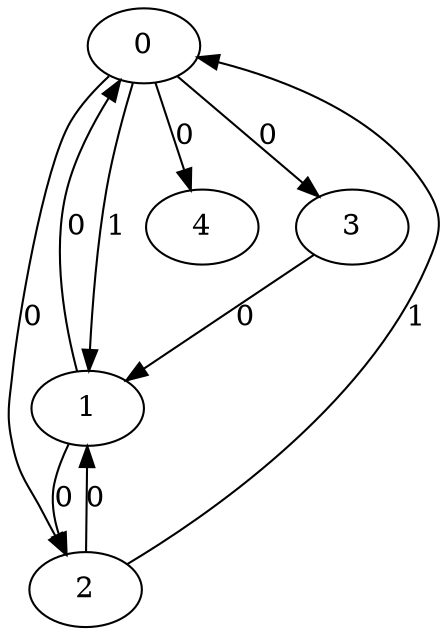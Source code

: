 // Source:1249 Canonical: -1 1 0 0 0 0 -1 0 -1 -1 1 0 -1 -1 -1 -1 0 -1 -1 -1 -1 -1 -1 -1 -1
digraph HRA_from_1249_graph_000 {
  0 -> 1 [label="1"];
  0 -> 2 [label="0"];
  0 -> 3 [label="0"];
  1 -> 0 [label="0"];
  1 -> 2 [label="0"];
  2 -> 0 [label="1"];
  2 -> 1 [label="0"];
  3 -> 1 [label="0"];
  0 -> 4 [label="0"];
}

// Source:1249 Canonical: -1 1 0 0 0 0 -1 0 -1 -1 1 0 -1 -1 -1 -1 0 -1 -1 -1 0 -1 -1 -1 -1
digraph HRA_from_1249_graph_001 {
  0 -> 1 [label="1"];
  0 -> 2 [label="0"];
  0 -> 3 [label="0"];
  1 -> 0 [label="0"];
  1 -> 2 [label="0"];
  2 -> 0 [label="1"];
  2 -> 1 [label="0"];
  3 -> 1 [label="0"];
  0 -> 4 [label="0"];
  4 -> 0 [label="0"];
}

// Source:1249 Canonical: -1 1 0 0 -1 0 -1 0 -1 0 1 0 -1 -1 -1 -1 0 -1 -1 -1 -1 -1 -1 -1 -1
digraph HRA_from_1249_graph_002 {
  0 -> 1 [label="1"];
  0 -> 2 [label="0"];
  0 -> 3 [label="0"];
  1 -> 0 [label="0"];
  1 -> 2 [label="0"];
  2 -> 0 [label="1"];
  2 -> 1 [label="0"];
  3 -> 1 [label="0"];
  1 -> 4 [label="0"];
}

// Source:1249 Canonical: -1 1 0 0 0 0 -1 0 -1 0 1 0 -1 -1 -1 -1 0 -1 -1 -1 -1 -1 -1 -1 -1
digraph HRA_from_1249_graph_003 {
  0 -> 1 [label="1"];
  0 -> 2 [label="0"];
  0 -> 3 [label="0"];
  1 -> 0 [label="0"];
  1 -> 2 [label="0"];
  2 -> 0 [label="1"];
  2 -> 1 [label="0"];
  3 -> 1 [label="0"];
  0 -> 4 [label="0"];
  1 -> 4 [label="0"];
}

// Source:1249 Canonical: -1 1 0 0 -1 0 -1 0 -1 0 1 0 -1 -1 -1 -1 0 -1 -1 -1 0 -1 -1 -1 -1
digraph HRA_from_1249_graph_004 {
  0 -> 1 [label="1"];
  0 -> 2 [label="0"];
  0 -> 3 [label="0"];
  1 -> 0 [label="0"];
  1 -> 2 [label="0"];
  2 -> 0 [label="1"];
  2 -> 1 [label="0"];
  3 -> 1 [label="0"];
  4 -> 0 [label="0"];
  1 -> 4 [label="0"];
}

// Source:1249 Canonical: -1 1 0 0 0 0 -1 0 -1 0 1 0 -1 -1 -1 -1 0 -1 -1 -1 0 -1 -1 -1 -1
digraph HRA_from_1249_graph_005 {
  0 -> 1 [label="1"];
  0 -> 2 [label="0"];
  0 -> 3 [label="0"];
  1 -> 0 [label="0"];
  1 -> 2 [label="0"];
  2 -> 0 [label="1"];
  2 -> 1 [label="0"];
  3 -> 1 [label="0"];
  0 -> 4 [label="0"];
  4 -> 0 [label="0"];
  1 -> 4 [label="0"];
}

// Source:1249 Canonical: -1 1 0 0 0 0 -1 0 -1 -1 1 0 -1 -1 -1 -1 0 -1 -1 -1 -1 0 -1 -1 -1
digraph HRA_from_1249_graph_006 {
  0 -> 1 [label="1"];
  0 -> 2 [label="0"];
  0 -> 3 [label="0"];
  1 -> 0 [label="0"];
  1 -> 2 [label="0"];
  2 -> 0 [label="1"];
  2 -> 1 [label="0"];
  3 -> 1 [label="0"];
  0 -> 4 [label="0"];
  4 -> 1 [label="0"];
}

// Source:1249 Canonical: -1 1 0 0 0 0 -1 0 -1 -1 1 0 -1 -1 -1 -1 0 -1 -1 -1 0 0 -1 -1 -1
digraph HRA_from_1249_graph_007 {
  0 -> 1 [label="1"];
  0 -> 2 [label="0"];
  0 -> 3 [label="0"];
  1 -> 0 [label="0"];
  1 -> 2 [label="0"];
  2 -> 0 [label="1"];
  2 -> 1 [label="0"];
  3 -> 1 [label="0"];
  0 -> 4 [label="0"];
  4 -> 0 [label="0"];
  4 -> 1 [label="0"];
}

// Source:1249 Canonical: -1 1 0 0 -1 0 -1 0 -1 0 1 0 -1 -1 -1 -1 0 -1 -1 -1 -1 0 -1 -1 -1
digraph HRA_from_1249_graph_008 {
  0 -> 1 [label="1"];
  0 -> 2 [label="0"];
  0 -> 3 [label="0"];
  1 -> 0 [label="0"];
  1 -> 2 [label="0"];
  2 -> 0 [label="1"];
  2 -> 1 [label="0"];
  3 -> 1 [label="0"];
  1 -> 4 [label="0"];
  4 -> 1 [label="0"];
}

// Source:1249 Canonical: -1 1 0 0 0 0 -1 0 -1 0 1 0 -1 -1 -1 -1 0 -1 -1 -1 -1 0 -1 -1 -1
digraph HRA_from_1249_graph_009 {
  0 -> 1 [label="1"];
  0 -> 2 [label="0"];
  0 -> 3 [label="0"];
  1 -> 0 [label="0"];
  1 -> 2 [label="0"];
  2 -> 0 [label="1"];
  2 -> 1 [label="0"];
  3 -> 1 [label="0"];
  0 -> 4 [label="0"];
  1 -> 4 [label="0"];
  4 -> 1 [label="0"];
}

// Source:1249 Canonical: -1 1 0 0 -1 0 -1 0 -1 0 1 0 -1 -1 -1 -1 0 -1 -1 -1 0 0 -1 -1 -1
digraph HRA_from_1249_graph_010 {
  0 -> 1 [label="1"];
  0 -> 2 [label="0"];
  0 -> 3 [label="0"];
  1 -> 0 [label="0"];
  1 -> 2 [label="0"];
  2 -> 0 [label="1"];
  2 -> 1 [label="0"];
  3 -> 1 [label="0"];
  4 -> 0 [label="0"];
  1 -> 4 [label="0"];
  4 -> 1 [label="0"];
}

// Source:1249 Canonical: -1 1 0 0 0 0 -1 0 -1 0 1 0 -1 -1 -1 -1 0 -1 -1 -1 0 0 -1 -1 -1
digraph HRA_from_1249_graph_011 {
  0 -> 1 [label="1"];
  0 -> 2 [label="0"];
  0 -> 3 [label="0"];
  1 -> 0 [label="0"];
  1 -> 2 [label="0"];
  2 -> 0 [label="1"];
  2 -> 1 [label="0"];
  3 -> 1 [label="0"];
  0 -> 4 [label="0"];
  4 -> 0 [label="0"];
  1 -> 4 [label="0"];
  4 -> 1 [label="0"];
}

// Source:1249 Canonical: -1 1 0 0 -1 0 -1 0 -1 -1 1 0 -1 -1 0 -1 0 -1 -1 -1 -1 -1 -1 -1 -1
digraph HRA_from_1249_graph_012 {
  0 -> 1 [label="1"];
  0 -> 2 [label="0"];
  0 -> 3 [label="0"];
  1 -> 0 [label="0"];
  1 -> 2 [label="0"];
  2 -> 0 [label="1"];
  2 -> 1 [label="0"];
  3 -> 1 [label="0"];
  2 -> 4 [label="0"];
}

// Source:1249 Canonical: -1 1 0 0 0 0 -1 0 -1 -1 1 0 -1 -1 0 -1 0 -1 -1 -1 -1 -1 -1 -1 -1
digraph HRA_from_1249_graph_013 {
  0 -> 1 [label="1"];
  0 -> 2 [label="0"];
  0 -> 3 [label="0"];
  1 -> 0 [label="0"];
  1 -> 2 [label="0"];
  2 -> 0 [label="1"];
  2 -> 1 [label="0"];
  3 -> 1 [label="0"];
  0 -> 4 [label="0"];
  2 -> 4 [label="0"];
}

// Source:1249 Canonical: -1 1 0 0 -1 0 -1 0 -1 -1 1 0 -1 -1 0 -1 0 -1 -1 -1 0 -1 -1 -1 -1
digraph HRA_from_1249_graph_014 {
  0 -> 1 [label="1"];
  0 -> 2 [label="0"];
  0 -> 3 [label="0"];
  1 -> 0 [label="0"];
  1 -> 2 [label="0"];
  2 -> 0 [label="1"];
  2 -> 1 [label="0"];
  3 -> 1 [label="0"];
  4 -> 0 [label="0"];
  2 -> 4 [label="0"];
}

// Source:1249 Canonical: -1 1 0 0 0 0 -1 0 -1 -1 1 0 -1 -1 0 -1 0 -1 -1 -1 0 -1 -1 -1 -1
digraph HRA_from_1249_graph_015 {
  0 -> 1 [label="1"];
  0 -> 2 [label="0"];
  0 -> 3 [label="0"];
  1 -> 0 [label="0"];
  1 -> 2 [label="0"];
  2 -> 0 [label="1"];
  2 -> 1 [label="0"];
  3 -> 1 [label="0"];
  0 -> 4 [label="0"];
  4 -> 0 [label="0"];
  2 -> 4 [label="0"];
}

// Source:1249 Canonical: -1 1 0 0 -1 0 -1 0 -1 0 1 0 -1 -1 0 -1 0 -1 -1 -1 -1 -1 -1 -1 -1
digraph HRA_from_1249_graph_016 {
  0 -> 1 [label="1"];
  0 -> 2 [label="0"];
  0 -> 3 [label="0"];
  1 -> 0 [label="0"];
  1 -> 2 [label="0"];
  2 -> 0 [label="1"];
  2 -> 1 [label="0"];
  3 -> 1 [label="0"];
  1 -> 4 [label="0"];
  2 -> 4 [label="0"];
}

// Source:1249 Canonical: -1 1 0 0 0 0 -1 0 -1 0 1 0 -1 -1 0 -1 0 -1 -1 -1 -1 -1 -1 -1 -1
digraph HRA_from_1249_graph_017 {
  0 -> 1 [label="1"];
  0 -> 2 [label="0"];
  0 -> 3 [label="0"];
  1 -> 0 [label="0"];
  1 -> 2 [label="0"];
  2 -> 0 [label="1"];
  2 -> 1 [label="0"];
  3 -> 1 [label="0"];
  0 -> 4 [label="0"];
  1 -> 4 [label="0"];
  2 -> 4 [label="0"];
}

// Source:1249 Canonical: -1 1 0 0 -1 0 -1 0 -1 0 1 0 -1 -1 0 -1 0 -1 -1 -1 0 -1 -1 -1 -1
digraph HRA_from_1249_graph_018 {
  0 -> 1 [label="1"];
  0 -> 2 [label="0"];
  0 -> 3 [label="0"];
  1 -> 0 [label="0"];
  1 -> 2 [label="0"];
  2 -> 0 [label="1"];
  2 -> 1 [label="0"];
  3 -> 1 [label="0"];
  4 -> 0 [label="0"];
  1 -> 4 [label="0"];
  2 -> 4 [label="0"];
}

// Source:1249 Canonical: -1 1 0 0 0 0 -1 0 -1 0 1 0 -1 -1 0 -1 0 -1 -1 -1 0 -1 -1 -1 -1
digraph HRA_from_1249_graph_019 {
  0 -> 1 [label="1"];
  0 -> 2 [label="0"];
  0 -> 3 [label="0"];
  1 -> 0 [label="0"];
  1 -> 2 [label="0"];
  2 -> 0 [label="1"];
  2 -> 1 [label="0"];
  3 -> 1 [label="0"];
  0 -> 4 [label="0"];
  4 -> 0 [label="0"];
  1 -> 4 [label="0"];
  2 -> 4 [label="0"];
}

// Source:1249 Canonical: -1 1 0 0 -1 0 -1 0 -1 -1 1 0 -1 -1 0 -1 0 -1 -1 -1 -1 0 -1 -1 -1
digraph HRA_from_1249_graph_020 {
  0 -> 1 [label="1"];
  0 -> 2 [label="0"];
  0 -> 3 [label="0"];
  1 -> 0 [label="0"];
  1 -> 2 [label="0"];
  2 -> 0 [label="1"];
  2 -> 1 [label="0"];
  3 -> 1 [label="0"];
  4 -> 1 [label="0"];
  2 -> 4 [label="0"];
}

// Source:1249 Canonical: -1 1 0 0 0 0 -1 0 -1 -1 1 0 -1 -1 0 -1 0 -1 -1 -1 -1 0 -1 -1 -1
digraph HRA_from_1249_graph_021 {
  0 -> 1 [label="1"];
  0 -> 2 [label="0"];
  0 -> 3 [label="0"];
  1 -> 0 [label="0"];
  1 -> 2 [label="0"];
  2 -> 0 [label="1"];
  2 -> 1 [label="0"];
  3 -> 1 [label="0"];
  0 -> 4 [label="0"];
  4 -> 1 [label="0"];
  2 -> 4 [label="0"];
}

// Source:1249 Canonical: -1 1 0 0 -1 0 -1 0 -1 -1 1 0 -1 -1 0 -1 0 -1 -1 -1 0 0 -1 -1 -1
digraph HRA_from_1249_graph_022 {
  0 -> 1 [label="1"];
  0 -> 2 [label="0"];
  0 -> 3 [label="0"];
  1 -> 0 [label="0"];
  1 -> 2 [label="0"];
  2 -> 0 [label="1"];
  2 -> 1 [label="0"];
  3 -> 1 [label="0"];
  4 -> 0 [label="0"];
  4 -> 1 [label="0"];
  2 -> 4 [label="0"];
}

// Source:1249 Canonical: -1 1 0 0 0 0 -1 0 -1 -1 1 0 -1 -1 0 -1 0 -1 -1 -1 0 0 -1 -1 -1
digraph HRA_from_1249_graph_023 {
  0 -> 1 [label="1"];
  0 -> 2 [label="0"];
  0 -> 3 [label="0"];
  1 -> 0 [label="0"];
  1 -> 2 [label="0"];
  2 -> 0 [label="1"];
  2 -> 1 [label="0"];
  3 -> 1 [label="0"];
  0 -> 4 [label="0"];
  4 -> 0 [label="0"];
  4 -> 1 [label="0"];
  2 -> 4 [label="0"];
}

// Source:1249 Canonical: -1 1 0 0 -1 0 -1 0 -1 0 1 0 -1 -1 0 -1 0 -1 -1 -1 -1 0 -1 -1 -1
digraph HRA_from_1249_graph_024 {
  0 -> 1 [label="1"];
  0 -> 2 [label="0"];
  0 -> 3 [label="0"];
  1 -> 0 [label="0"];
  1 -> 2 [label="0"];
  2 -> 0 [label="1"];
  2 -> 1 [label="0"];
  3 -> 1 [label="0"];
  1 -> 4 [label="0"];
  4 -> 1 [label="0"];
  2 -> 4 [label="0"];
}

// Source:1249 Canonical: -1 1 0 0 0 0 -1 0 -1 0 1 0 -1 -1 0 -1 0 -1 -1 -1 -1 0 -1 -1 -1
digraph HRA_from_1249_graph_025 {
  0 -> 1 [label="1"];
  0 -> 2 [label="0"];
  0 -> 3 [label="0"];
  1 -> 0 [label="0"];
  1 -> 2 [label="0"];
  2 -> 0 [label="1"];
  2 -> 1 [label="0"];
  3 -> 1 [label="0"];
  0 -> 4 [label="0"];
  1 -> 4 [label="0"];
  4 -> 1 [label="0"];
  2 -> 4 [label="0"];
}

// Source:1249 Canonical: -1 1 0 0 -1 0 -1 0 -1 0 1 0 -1 -1 0 -1 0 -1 -1 -1 0 0 -1 -1 -1
digraph HRA_from_1249_graph_026 {
  0 -> 1 [label="1"];
  0 -> 2 [label="0"];
  0 -> 3 [label="0"];
  1 -> 0 [label="0"];
  1 -> 2 [label="0"];
  2 -> 0 [label="1"];
  2 -> 1 [label="0"];
  3 -> 1 [label="0"];
  4 -> 0 [label="0"];
  1 -> 4 [label="0"];
  4 -> 1 [label="0"];
  2 -> 4 [label="0"];
}

// Source:1249 Canonical: -1 1 0 0 0 0 -1 0 -1 0 1 0 -1 -1 0 -1 0 -1 -1 -1 0 0 -1 -1 -1
digraph HRA_from_1249_graph_027 {
  0 -> 1 [label="1"];
  0 -> 2 [label="0"];
  0 -> 3 [label="0"];
  1 -> 0 [label="0"];
  1 -> 2 [label="0"];
  2 -> 0 [label="1"];
  2 -> 1 [label="0"];
  3 -> 1 [label="0"];
  0 -> 4 [label="0"];
  4 -> 0 [label="0"];
  1 -> 4 [label="0"];
  4 -> 1 [label="0"];
  2 -> 4 [label="0"];
}

// Source:1249 Canonical: -1 1 0 0 0 0 -1 0 -1 -1 1 0 -1 -1 -1 -1 0 -1 -1 -1 -1 -1 0 -1 -1
digraph HRA_from_1249_graph_028 {
  0 -> 1 [label="1"];
  0 -> 2 [label="0"];
  0 -> 3 [label="0"];
  1 -> 0 [label="0"];
  1 -> 2 [label="0"];
  2 -> 0 [label="1"];
  2 -> 1 [label="0"];
  3 -> 1 [label="0"];
  0 -> 4 [label="0"];
  4 -> 2 [label="0"];
}

// Source:1249 Canonical: -1 1 0 0 0 0 -1 0 -1 -1 1 0 -1 -1 -1 -1 0 -1 -1 -1 0 -1 0 -1 -1
digraph HRA_from_1249_graph_029 {
  0 -> 1 [label="1"];
  0 -> 2 [label="0"];
  0 -> 3 [label="0"];
  1 -> 0 [label="0"];
  1 -> 2 [label="0"];
  2 -> 0 [label="1"];
  2 -> 1 [label="0"];
  3 -> 1 [label="0"];
  0 -> 4 [label="0"];
  4 -> 0 [label="0"];
  4 -> 2 [label="0"];
}

// Source:1249 Canonical: -1 1 0 0 -1 0 -1 0 -1 0 1 0 -1 -1 -1 -1 0 -1 -1 -1 -1 -1 0 -1 -1
digraph HRA_from_1249_graph_030 {
  0 -> 1 [label="1"];
  0 -> 2 [label="0"];
  0 -> 3 [label="0"];
  1 -> 0 [label="0"];
  1 -> 2 [label="0"];
  2 -> 0 [label="1"];
  2 -> 1 [label="0"];
  3 -> 1 [label="0"];
  1 -> 4 [label="0"];
  4 -> 2 [label="0"];
}

// Source:1249 Canonical: -1 1 0 0 0 0 -1 0 -1 0 1 0 -1 -1 -1 -1 0 -1 -1 -1 -1 -1 0 -1 -1
digraph HRA_from_1249_graph_031 {
  0 -> 1 [label="1"];
  0 -> 2 [label="0"];
  0 -> 3 [label="0"];
  1 -> 0 [label="0"];
  1 -> 2 [label="0"];
  2 -> 0 [label="1"];
  2 -> 1 [label="0"];
  3 -> 1 [label="0"];
  0 -> 4 [label="0"];
  1 -> 4 [label="0"];
  4 -> 2 [label="0"];
}

// Source:1249 Canonical: -1 1 0 0 -1 0 -1 0 -1 0 1 0 -1 -1 -1 -1 0 -1 -1 -1 0 -1 0 -1 -1
digraph HRA_from_1249_graph_032 {
  0 -> 1 [label="1"];
  0 -> 2 [label="0"];
  0 -> 3 [label="0"];
  1 -> 0 [label="0"];
  1 -> 2 [label="0"];
  2 -> 0 [label="1"];
  2 -> 1 [label="0"];
  3 -> 1 [label="0"];
  4 -> 0 [label="0"];
  1 -> 4 [label="0"];
  4 -> 2 [label="0"];
}

// Source:1249 Canonical: -1 1 0 0 0 0 -1 0 -1 0 1 0 -1 -1 -1 -1 0 -1 -1 -1 0 -1 0 -1 -1
digraph HRA_from_1249_graph_033 {
  0 -> 1 [label="1"];
  0 -> 2 [label="0"];
  0 -> 3 [label="0"];
  1 -> 0 [label="0"];
  1 -> 2 [label="0"];
  2 -> 0 [label="1"];
  2 -> 1 [label="0"];
  3 -> 1 [label="0"];
  0 -> 4 [label="0"];
  4 -> 0 [label="0"];
  1 -> 4 [label="0"];
  4 -> 2 [label="0"];
}

// Source:1249 Canonical: -1 1 0 0 0 0 -1 0 -1 -1 1 0 -1 -1 -1 -1 0 -1 -1 -1 -1 0 0 -1 -1
digraph HRA_from_1249_graph_034 {
  0 -> 1 [label="1"];
  0 -> 2 [label="0"];
  0 -> 3 [label="0"];
  1 -> 0 [label="0"];
  1 -> 2 [label="0"];
  2 -> 0 [label="1"];
  2 -> 1 [label="0"];
  3 -> 1 [label="0"];
  0 -> 4 [label="0"];
  4 -> 1 [label="0"];
  4 -> 2 [label="0"];
}

// Source:1249 Canonical: -1 1 0 0 0 0 -1 0 -1 -1 1 0 -1 -1 -1 -1 0 -1 -1 -1 0 0 0 -1 -1
digraph HRA_from_1249_graph_035 {
  0 -> 1 [label="1"];
  0 -> 2 [label="0"];
  0 -> 3 [label="0"];
  1 -> 0 [label="0"];
  1 -> 2 [label="0"];
  2 -> 0 [label="1"];
  2 -> 1 [label="0"];
  3 -> 1 [label="0"];
  0 -> 4 [label="0"];
  4 -> 0 [label="0"];
  4 -> 1 [label="0"];
  4 -> 2 [label="0"];
}

// Source:1249 Canonical: -1 1 0 0 -1 0 -1 0 -1 0 1 0 -1 -1 -1 -1 0 -1 -1 -1 -1 0 0 -1 -1
digraph HRA_from_1249_graph_036 {
  0 -> 1 [label="1"];
  0 -> 2 [label="0"];
  0 -> 3 [label="0"];
  1 -> 0 [label="0"];
  1 -> 2 [label="0"];
  2 -> 0 [label="1"];
  2 -> 1 [label="0"];
  3 -> 1 [label="0"];
  1 -> 4 [label="0"];
  4 -> 1 [label="0"];
  4 -> 2 [label="0"];
}

// Source:1249 Canonical: -1 1 0 0 0 0 -1 0 -1 0 1 0 -1 -1 -1 -1 0 -1 -1 -1 -1 0 0 -1 -1
digraph HRA_from_1249_graph_037 {
  0 -> 1 [label="1"];
  0 -> 2 [label="0"];
  0 -> 3 [label="0"];
  1 -> 0 [label="0"];
  1 -> 2 [label="0"];
  2 -> 0 [label="1"];
  2 -> 1 [label="0"];
  3 -> 1 [label="0"];
  0 -> 4 [label="0"];
  1 -> 4 [label="0"];
  4 -> 1 [label="0"];
  4 -> 2 [label="0"];
}

// Source:1249 Canonical: -1 1 0 0 -1 0 -1 0 -1 0 1 0 -1 -1 -1 -1 0 -1 -1 -1 0 0 0 -1 -1
digraph HRA_from_1249_graph_038 {
  0 -> 1 [label="1"];
  0 -> 2 [label="0"];
  0 -> 3 [label="0"];
  1 -> 0 [label="0"];
  1 -> 2 [label="0"];
  2 -> 0 [label="1"];
  2 -> 1 [label="0"];
  3 -> 1 [label="0"];
  4 -> 0 [label="0"];
  1 -> 4 [label="0"];
  4 -> 1 [label="0"];
  4 -> 2 [label="0"];
}

// Source:1249 Canonical: -1 1 0 0 0 0 -1 0 -1 0 1 0 -1 -1 -1 -1 0 -1 -1 -1 0 0 0 -1 -1
digraph HRA_from_1249_graph_039 {
  0 -> 1 [label="1"];
  0 -> 2 [label="0"];
  0 -> 3 [label="0"];
  1 -> 0 [label="0"];
  1 -> 2 [label="0"];
  2 -> 0 [label="1"];
  2 -> 1 [label="0"];
  3 -> 1 [label="0"];
  0 -> 4 [label="0"];
  4 -> 0 [label="0"];
  1 -> 4 [label="0"];
  4 -> 1 [label="0"];
  4 -> 2 [label="0"];
}

// Source:1249 Canonical: -1 1 0 0 -1 0 -1 0 -1 -1 1 0 -1 -1 0 -1 0 -1 -1 -1 -1 -1 0 -1 -1
digraph HRA_from_1249_graph_040 {
  0 -> 1 [label="1"];
  0 -> 2 [label="0"];
  0 -> 3 [label="0"];
  1 -> 0 [label="0"];
  1 -> 2 [label="0"];
  2 -> 0 [label="1"];
  2 -> 1 [label="0"];
  3 -> 1 [label="0"];
  2 -> 4 [label="0"];
  4 -> 2 [label="0"];
}

// Source:1249 Canonical: -1 1 0 0 0 0 -1 0 -1 -1 1 0 -1 -1 0 -1 0 -1 -1 -1 -1 -1 0 -1 -1
digraph HRA_from_1249_graph_041 {
  0 -> 1 [label="1"];
  0 -> 2 [label="0"];
  0 -> 3 [label="0"];
  1 -> 0 [label="0"];
  1 -> 2 [label="0"];
  2 -> 0 [label="1"];
  2 -> 1 [label="0"];
  3 -> 1 [label="0"];
  0 -> 4 [label="0"];
  2 -> 4 [label="0"];
  4 -> 2 [label="0"];
}

// Source:1249 Canonical: -1 1 0 0 -1 0 -1 0 -1 -1 1 0 -1 -1 0 -1 0 -1 -1 -1 0 -1 0 -1 -1
digraph HRA_from_1249_graph_042 {
  0 -> 1 [label="1"];
  0 -> 2 [label="0"];
  0 -> 3 [label="0"];
  1 -> 0 [label="0"];
  1 -> 2 [label="0"];
  2 -> 0 [label="1"];
  2 -> 1 [label="0"];
  3 -> 1 [label="0"];
  4 -> 0 [label="0"];
  2 -> 4 [label="0"];
  4 -> 2 [label="0"];
}

// Source:1249 Canonical: -1 1 0 0 0 0 -1 0 -1 -1 1 0 -1 -1 0 -1 0 -1 -1 -1 0 -1 0 -1 -1
digraph HRA_from_1249_graph_043 {
  0 -> 1 [label="1"];
  0 -> 2 [label="0"];
  0 -> 3 [label="0"];
  1 -> 0 [label="0"];
  1 -> 2 [label="0"];
  2 -> 0 [label="1"];
  2 -> 1 [label="0"];
  3 -> 1 [label="0"];
  0 -> 4 [label="0"];
  4 -> 0 [label="0"];
  2 -> 4 [label="0"];
  4 -> 2 [label="0"];
}

// Source:1249 Canonical: -1 1 0 0 -1 0 -1 0 -1 0 1 0 -1 -1 0 -1 0 -1 -1 -1 -1 -1 0 -1 -1
digraph HRA_from_1249_graph_044 {
  0 -> 1 [label="1"];
  0 -> 2 [label="0"];
  0 -> 3 [label="0"];
  1 -> 0 [label="0"];
  1 -> 2 [label="0"];
  2 -> 0 [label="1"];
  2 -> 1 [label="0"];
  3 -> 1 [label="0"];
  1 -> 4 [label="0"];
  2 -> 4 [label="0"];
  4 -> 2 [label="0"];
}

// Source:1249 Canonical: -1 1 0 0 0 0 -1 0 -1 0 1 0 -1 -1 0 -1 0 -1 -1 -1 -1 -1 0 -1 -1
digraph HRA_from_1249_graph_045 {
  0 -> 1 [label="1"];
  0 -> 2 [label="0"];
  0 -> 3 [label="0"];
  1 -> 0 [label="0"];
  1 -> 2 [label="0"];
  2 -> 0 [label="1"];
  2 -> 1 [label="0"];
  3 -> 1 [label="0"];
  0 -> 4 [label="0"];
  1 -> 4 [label="0"];
  2 -> 4 [label="0"];
  4 -> 2 [label="0"];
}

// Source:1249 Canonical: -1 1 0 0 -1 0 -1 0 -1 0 1 0 -1 -1 0 -1 0 -1 -1 -1 0 -1 0 -1 -1
digraph HRA_from_1249_graph_046 {
  0 -> 1 [label="1"];
  0 -> 2 [label="0"];
  0 -> 3 [label="0"];
  1 -> 0 [label="0"];
  1 -> 2 [label="0"];
  2 -> 0 [label="1"];
  2 -> 1 [label="0"];
  3 -> 1 [label="0"];
  4 -> 0 [label="0"];
  1 -> 4 [label="0"];
  2 -> 4 [label="0"];
  4 -> 2 [label="0"];
}

// Source:1249 Canonical: -1 1 0 0 0 0 -1 0 -1 0 1 0 -1 -1 0 -1 0 -1 -1 -1 0 -1 0 -1 -1
digraph HRA_from_1249_graph_047 {
  0 -> 1 [label="1"];
  0 -> 2 [label="0"];
  0 -> 3 [label="0"];
  1 -> 0 [label="0"];
  1 -> 2 [label="0"];
  2 -> 0 [label="1"];
  2 -> 1 [label="0"];
  3 -> 1 [label="0"];
  0 -> 4 [label="0"];
  4 -> 0 [label="0"];
  1 -> 4 [label="0"];
  2 -> 4 [label="0"];
  4 -> 2 [label="0"];
}

// Source:1249 Canonical: -1 1 0 0 -1 0 -1 0 -1 -1 1 0 -1 -1 0 -1 0 -1 -1 -1 -1 0 0 -1 -1
digraph HRA_from_1249_graph_048 {
  0 -> 1 [label="1"];
  0 -> 2 [label="0"];
  0 -> 3 [label="0"];
  1 -> 0 [label="0"];
  1 -> 2 [label="0"];
  2 -> 0 [label="1"];
  2 -> 1 [label="0"];
  3 -> 1 [label="0"];
  4 -> 1 [label="0"];
  2 -> 4 [label="0"];
  4 -> 2 [label="0"];
}

// Source:1249 Canonical: -1 1 0 0 0 0 -1 0 -1 -1 1 0 -1 -1 0 -1 0 -1 -1 -1 -1 0 0 -1 -1
digraph HRA_from_1249_graph_049 {
  0 -> 1 [label="1"];
  0 -> 2 [label="0"];
  0 -> 3 [label="0"];
  1 -> 0 [label="0"];
  1 -> 2 [label="0"];
  2 -> 0 [label="1"];
  2 -> 1 [label="0"];
  3 -> 1 [label="0"];
  0 -> 4 [label="0"];
  4 -> 1 [label="0"];
  2 -> 4 [label="0"];
  4 -> 2 [label="0"];
}

// Source:1249 Canonical: -1 1 0 0 -1 0 -1 0 -1 -1 1 0 -1 -1 0 -1 0 -1 -1 -1 0 0 0 -1 -1
digraph HRA_from_1249_graph_050 {
  0 -> 1 [label="1"];
  0 -> 2 [label="0"];
  0 -> 3 [label="0"];
  1 -> 0 [label="0"];
  1 -> 2 [label="0"];
  2 -> 0 [label="1"];
  2 -> 1 [label="0"];
  3 -> 1 [label="0"];
  4 -> 0 [label="0"];
  4 -> 1 [label="0"];
  2 -> 4 [label="0"];
  4 -> 2 [label="0"];
}

// Source:1249 Canonical: -1 1 0 0 0 0 -1 0 -1 -1 1 0 -1 -1 0 -1 0 -1 -1 -1 0 0 0 -1 -1
digraph HRA_from_1249_graph_051 {
  0 -> 1 [label="1"];
  0 -> 2 [label="0"];
  0 -> 3 [label="0"];
  1 -> 0 [label="0"];
  1 -> 2 [label="0"];
  2 -> 0 [label="1"];
  2 -> 1 [label="0"];
  3 -> 1 [label="0"];
  0 -> 4 [label="0"];
  4 -> 0 [label="0"];
  4 -> 1 [label="0"];
  2 -> 4 [label="0"];
  4 -> 2 [label="0"];
}

// Source:1249 Canonical: -1 1 0 0 -1 0 -1 0 -1 0 1 0 -1 -1 0 -1 0 -1 -1 -1 -1 0 0 -1 -1
digraph HRA_from_1249_graph_052 {
  0 -> 1 [label="1"];
  0 -> 2 [label="0"];
  0 -> 3 [label="0"];
  1 -> 0 [label="0"];
  1 -> 2 [label="0"];
  2 -> 0 [label="1"];
  2 -> 1 [label="0"];
  3 -> 1 [label="0"];
  1 -> 4 [label="0"];
  4 -> 1 [label="0"];
  2 -> 4 [label="0"];
  4 -> 2 [label="0"];
}

// Source:1249 Canonical: -1 1 0 0 0 0 -1 0 -1 0 1 0 -1 -1 0 -1 0 -1 -1 -1 -1 0 0 -1 -1
digraph HRA_from_1249_graph_053 {
  0 -> 1 [label="1"];
  0 -> 2 [label="0"];
  0 -> 3 [label="0"];
  1 -> 0 [label="0"];
  1 -> 2 [label="0"];
  2 -> 0 [label="1"];
  2 -> 1 [label="0"];
  3 -> 1 [label="0"];
  0 -> 4 [label="0"];
  1 -> 4 [label="0"];
  4 -> 1 [label="0"];
  2 -> 4 [label="0"];
  4 -> 2 [label="0"];
}

// Source:1249 Canonical: -1 1 0 0 -1 0 -1 0 -1 0 1 0 -1 -1 0 -1 0 -1 -1 -1 0 0 0 -1 -1
digraph HRA_from_1249_graph_054 {
  0 -> 1 [label="1"];
  0 -> 2 [label="0"];
  0 -> 3 [label="0"];
  1 -> 0 [label="0"];
  1 -> 2 [label="0"];
  2 -> 0 [label="1"];
  2 -> 1 [label="0"];
  3 -> 1 [label="0"];
  4 -> 0 [label="0"];
  1 -> 4 [label="0"];
  4 -> 1 [label="0"];
  2 -> 4 [label="0"];
  4 -> 2 [label="0"];
}

// Source:1249 Canonical: -1 1 0 0 0 0 -1 0 -1 0 1 0 -1 -1 0 -1 0 -1 -1 -1 0 0 0 -1 -1
digraph HRA_from_1249_graph_055 {
  0 -> 1 [label="1"];
  0 -> 2 [label="0"];
  0 -> 3 [label="0"];
  1 -> 0 [label="0"];
  1 -> 2 [label="0"];
  2 -> 0 [label="1"];
  2 -> 1 [label="0"];
  3 -> 1 [label="0"];
  0 -> 4 [label="0"];
  4 -> 0 [label="0"];
  1 -> 4 [label="0"];
  4 -> 1 [label="0"];
  2 -> 4 [label="0"];
  4 -> 2 [label="0"];
}

// Source:1249 Canonical: -1 1 0 0 -1 0 -1 0 -1 -1 1 0 -1 -1 -1 -1 0 -1 -1 0 -1 -1 -1 -1 -1
digraph HRA_from_1249_graph_056 {
  0 -> 1 [label="1"];
  0 -> 2 [label="0"];
  0 -> 3 [label="0"];
  1 -> 0 [label="0"];
  1 -> 2 [label="0"];
  2 -> 0 [label="1"];
  2 -> 1 [label="0"];
  3 -> 1 [label="0"];
  3 -> 4 [label="0"];
}

// Source:1249 Canonical: -1 1 0 0 0 0 -1 0 -1 -1 1 0 -1 -1 -1 -1 0 -1 -1 0 -1 -1 -1 -1 -1
digraph HRA_from_1249_graph_057 {
  0 -> 1 [label="1"];
  0 -> 2 [label="0"];
  0 -> 3 [label="0"];
  1 -> 0 [label="0"];
  1 -> 2 [label="0"];
  2 -> 0 [label="1"];
  2 -> 1 [label="0"];
  3 -> 1 [label="0"];
  0 -> 4 [label="0"];
  3 -> 4 [label="0"];
}

// Source:1249 Canonical: -1 1 0 0 -1 0 -1 0 -1 -1 1 0 -1 -1 -1 -1 0 -1 -1 0 0 -1 -1 -1 -1
digraph HRA_from_1249_graph_058 {
  0 -> 1 [label="1"];
  0 -> 2 [label="0"];
  0 -> 3 [label="0"];
  1 -> 0 [label="0"];
  1 -> 2 [label="0"];
  2 -> 0 [label="1"];
  2 -> 1 [label="0"];
  3 -> 1 [label="0"];
  4 -> 0 [label="0"];
  3 -> 4 [label="0"];
}

// Source:1249 Canonical: -1 1 0 0 0 0 -1 0 -1 -1 1 0 -1 -1 -1 -1 0 -1 -1 0 0 -1 -1 -1 -1
digraph HRA_from_1249_graph_059 {
  0 -> 1 [label="1"];
  0 -> 2 [label="0"];
  0 -> 3 [label="0"];
  1 -> 0 [label="0"];
  1 -> 2 [label="0"];
  2 -> 0 [label="1"];
  2 -> 1 [label="0"];
  3 -> 1 [label="0"];
  0 -> 4 [label="0"];
  4 -> 0 [label="0"];
  3 -> 4 [label="0"];
}

// Source:1249 Canonical: -1 1 0 0 -1 0 -1 0 -1 0 1 0 -1 -1 -1 -1 0 -1 -1 0 -1 -1 -1 -1 -1
digraph HRA_from_1249_graph_060 {
  0 -> 1 [label="1"];
  0 -> 2 [label="0"];
  0 -> 3 [label="0"];
  1 -> 0 [label="0"];
  1 -> 2 [label="0"];
  2 -> 0 [label="1"];
  2 -> 1 [label="0"];
  3 -> 1 [label="0"];
  1 -> 4 [label="0"];
  3 -> 4 [label="0"];
}

// Source:1249 Canonical: -1 1 0 0 0 0 -1 0 -1 0 1 0 -1 -1 -1 -1 0 -1 -1 0 -1 -1 -1 -1 -1
digraph HRA_from_1249_graph_061 {
  0 -> 1 [label="1"];
  0 -> 2 [label="0"];
  0 -> 3 [label="0"];
  1 -> 0 [label="0"];
  1 -> 2 [label="0"];
  2 -> 0 [label="1"];
  2 -> 1 [label="0"];
  3 -> 1 [label="0"];
  0 -> 4 [label="0"];
  1 -> 4 [label="0"];
  3 -> 4 [label="0"];
}

// Source:1249 Canonical: -1 1 0 0 -1 0 -1 0 -1 0 1 0 -1 -1 -1 -1 0 -1 -1 0 0 -1 -1 -1 -1
digraph HRA_from_1249_graph_062 {
  0 -> 1 [label="1"];
  0 -> 2 [label="0"];
  0 -> 3 [label="0"];
  1 -> 0 [label="0"];
  1 -> 2 [label="0"];
  2 -> 0 [label="1"];
  2 -> 1 [label="0"];
  3 -> 1 [label="0"];
  4 -> 0 [label="0"];
  1 -> 4 [label="0"];
  3 -> 4 [label="0"];
}

// Source:1249 Canonical: -1 1 0 0 0 0 -1 0 -1 0 1 0 -1 -1 -1 -1 0 -1 -1 0 0 -1 -1 -1 -1
digraph HRA_from_1249_graph_063 {
  0 -> 1 [label="1"];
  0 -> 2 [label="0"];
  0 -> 3 [label="0"];
  1 -> 0 [label="0"];
  1 -> 2 [label="0"];
  2 -> 0 [label="1"];
  2 -> 1 [label="0"];
  3 -> 1 [label="0"];
  0 -> 4 [label="0"];
  4 -> 0 [label="0"];
  1 -> 4 [label="0"];
  3 -> 4 [label="0"];
}

// Source:1249 Canonical: -1 1 0 0 -1 0 -1 0 -1 -1 1 0 -1 -1 -1 -1 0 -1 -1 0 -1 0 -1 -1 -1
digraph HRA_from_1249_graph_064 {
  0 -> 1 [label="1"];
  0 -> 2 [label="0"];
  0 -> 3 [label="0"];
  1 -> 0 [label="0"];
  1 -> 2 [label="0"];
  2 -> 0 [label="1"];
  2 -> 1 [label="0"];
  3 -> 1 [label="0"];
  4 -> 1 [label="0"];
  3 -> 4 [label="0"];
}

// Source:1249 Canonical: -1 1 0 0 0 0 -1 0 -1 -1 1 0 -1 -1 -1 -1 0 -1 -1 0 -1 0 -1 -1 -1
digraph HRA_from_1249_graph_065 {
  0 -> 1 [label="1"];
  0 -> 2 [label="0"];
  0 -> 3 [label="0"];
  1 -> 0 [label="0"];
  1 -> 2 [label="0"];
  2 -> 0 [label="1"];
  2 -> 1 [label="0"];
  3 -> 1 [label="0"];
  0 -> 4 [label="0"];
  4 -> 1 [label="0"];
  3 -> 4 [label="0"];
}

// Source:1249 Canonical: -1 1 0 0 -1 0 -1 0 -1 -1 1 0 -1 -1 -1 -1 0 -1 -1 0 0 0 -1 -1 -1
digraph HRA_from_1249_graph_066 {
  0 -> 1 [label="1"];
  0 -> 2 [label="0"];
  0 -> 3 [label="0"];
  1 -> 0 [label="0"];
  1 -> 2 [label="0"];
  2 -> 0 [label="1"];
  2 -> 1 [label="0"];
  3 -> 1 [label="0"];
  4 -> 0 [label="0"];
  4 -> 1 [label="0"];
  3 -> 4 [label="0"];
}

// Source:1249 Canonical: -1 1 0 0 0 0 -1 0 -1 -1 1 0 -1 -1 -1 -1 0 -1 -1 0 0 0 -1 -1 -1
digraph HRA_from_1249_graph_067 {
  0 -> 1 [label="1"];
  0 -> 2 [label="0"];
  0 -> 3 [label="0"];
  1 -> 0 [label="0"];
  1 -> 2 [label="0"];
  2 -> 0 [label="1"];
  2 -> 1 [label="0"];
  3 -> 1 [label="0"];
  0 -> 4 [label="0"];
  4 -> 0 [label="0"];
  4 -> 1 [label="0"];
  3 -> 4 [label="0"];
}

// Source:1249 Canonical: -1 1 0 0 -1 0 -1 0 -1 0 1 0 -1 -1 -1 -1 0 -1 -1 0 -1 0 -1 -1 -1
digraph HRA_from_1249_graph_068 {
  0 -> 1 [label="1"];
  0 -> 2 [label="0"];
  0 -> 3 [label="0"];
  1 -> 0 [label="0"];
  1 -> 2 [label="0"];
  2 -> 0 [label="1"];
  2 -> 1 [label="0"];
  3 -> 1 [label="0"];
  1 -> 4 [label="0"];
  4 -> 1 [label="0"];
  3 -> 4 [label="0"];
}

// Source:1249 Canonical: -1 1 0 0 0 0 -1 0 -1 0 1 0 -1 -1 -1 -1 0 -1 -1 0 -1 0 -1 -1 -1
digraph HRA_from_1249_graph_069 {
  0 -> 1 [label="1"];
  0 -> 2 [label="0"];
  0 -> 3 [label="0"];
  1 -> 0 [label="0"];
  1 -> 2 [label="0"];
  2 -> 0 [label="1"];
  2 -> 1 [label="0"];
  3 -> 1 [label="0"];
  0 -> 4 [label="0"];
  1 -> 4 [label="0"];
  4 -> 1 [label="0"];
  3 -> 4 [label="0"];
}

// Source:1249 Canonical: -1 1 0 0 -1 0 -1 0 -1 0 1 0 -1 -1 -1 -1 0 -1 -1 0 0 0 -1 -1 -1
digraph HRA_from_1249_graph_070 {
  0 -> 1 [label="1"];
  0 -> 2 [label="0"];
  0 -> 3 [label="0"];
  1 -> 0 [label="0"];
  1 -> 2 [label="0"];
  2 -> 0 [label="1"];
  2 -> 1 [label="0"];
  3 -> 1 [label="0"];
  4 -> 0 [label="0"];
  1 -> 4 [label="0"];
  4 -> 1 [label="0"];
  3 -> 4 [label="0"];
}

// Source:1249 Canonical: -1 1 0 0 0 0 -1 0 -1 0 1 0 -1 -1 -1 -1 0 -1 -1 0 0 0 -1 -1 -1
digraph HRA_from_1249_graph_071 {
  0 -> 1 [label="1"];
  0 -> 2 [label="0"];
  0 -> 3 [label="0"];
  1 -> 0 [label="0"];
  1 -> 2 [label="0"];
  2 -> 0 [label="1"];
  2 -> 1 [label="0"];
  3 -> 1 [label="0"];
  0 -> 4 [label="0"];
  4 -> 0 [label="0"];
  1 -> 4 [label="0"];
  4 -> 1 [label="0"];
  3 -> 4 [label="0"];
}

// Source:1249 Canonical: -1 1 0 0 -1 0 -1 0 -1 -1 1 0 -1 -1 0 -1 0 -1 -1 0 -1 -1 -1 -1 -1
digraph HRA_from_1249_graph_072 {
  0 -> 1 [label="1"];
  0 -> 2 [label="0"];
  0 -> 3 [label="0"];
  1 -> 0 [label="0"];
  1 -> 2 [label="0"];
  2 -> 0 [label="1"];
  2 -> 1 [label="0"];
  3 -> 1 [label="0"];
  2 -> 4 [label="0"];
  3 -> 4 [label="0"];
}

// Source:1249 Canonical: -1 1 0 0 0 0 -1 0 -1 -1 1 0 -1 -1 0 -1 0 -1 -1 0 -1 -1 -1 -1 -1
digraph HRA_from_1249_graph_073 {
  0 -> 1 [label="1"];
  0 -> 2 [label="0"];
  0 -> 3 [label="0"];
  1 -> 0 [label="0"];
  1 -> 2 [label="0"];
  2 -> 0 [label="1"];
  2 -> 1 [label="0"];
  3 -> 1 [label="0"];
  0 -> 4 [label="0"];
  2 -> 4 [label="0"];
  3 -> 4 [label="0"];
}

// Source:1249 Canonical: -1 1 0 0 -1 0 -1 0 -1 -1 1 0 -1 -1 0 -1 0 -1 -1 0 0 -1 -1 -1 -1
digraph HRA_from_1249_graph_074 {
  0 -> 1 [label="1"];
  0 -> 2 [label="0"];
  0 -> 3 [label="0"];
  1 -> 0 [label="0"];
  1 -> 2 [label="0"];
  2 -> 0 [label="1"];
  2 -> 1 [label="0"];
  3 -> 1 [label="0"];
  4 -> 0 [label="0"];
  2 -> 4 [label="0"];
  3 -> 4 [label="0"];
}

// Source:1249 Canonical: -1 1 0 0 0 0 -1 0 -1 -1 1 0 -1 -1 0 -1 0 -1 -1 0 0 -1 -1 -1 -1
digraph HRA_from_1249_graph_075 {
  0 -> 1 [label="1"];
  0 -> 2 [label="0"];
  0 -> 3 [label="0"];
  1 -> 0 [label="0"];
  1 -> 2 [label="0"];
  2 -> 0 [label="1"];
  2 -> 1 [label="0"];
  3 -> 1 [label="0"];
  0 -> 4 [label="0"];
  4 -> 0 [label="0"];
  2 -> 4 [label="0"];
  3 -> 4 [label="0"];
}

// Source:1249 Canonical: -1 1 0 0 -1 0 -1 0 -1 0 1 0 -1 -1 0 -1 0 -1 -1 0 -1 -1 -1 -1 -1
digraph HRA_from_1249_graph_076 {
  0 -> 1 [label="1"];
  0 -> 2 [label="0"];
  0 -> 3 [label="0"];
  1 -> 0 [label="0"];
  1 -> 2 [label="0"];
  2 -> 0 [label="1"];
  2 -> 1 [label="0"];
  3 -> 1 [label="0"];
  1 -> 4 [label="0"];
  2 -> 4 [label="0"];
  3 -> 4 [label="0"];
}

// Source:1249 Canonical: -1 1 0 0 0 0 -1 0 -1 0 1 0 -1 -1 0 -1 0 -1 -1 0 -1 -1 -1 -1 -1
digraph HRA_from_1249_graph_077 {
  0 -> 1 [label="1"];
  0 -> 2 [label="0"];
  0 -> 3 [label="0"];
  1 -> 0 [label="0"];
  1 -> 2 [label="0"];
  2 -> 0 [label="1"];
  2 -> 1 [label="0"];
  3 -> 1 [label="0"];
  0 -> 4 [label="0"];
  1 -> 4 [label="0"];
  2 -> 4 [label="0"];
  3 -> 4 [label="0"];
}

// Source:1249 Canonical: -1 1 0 0 -1 0 -1 0 -1 0 1 0 -1 -1 0 -1 0 -1 -1 0 0 -1 -1 -1 -1
digraph HRA_from_1249_graph_078 {
  0 -> 1 [label="1"];
  0 -> 2 [label="0"];
  0 -> 3 [label="0"];
  1 -> 0 [label="0"];
  1 -> 2 [label="0"];
  2 -> 0 [label="1"];
  2 -> 1 [label="0"];
  3 -> 1 [label="0"];
  4 -> 0 [label="0"];
  1 -> 4 [label="0"];
  2 -> 4 [label="0"];
  3 -> 4 [label="0"];
}

// Source:1249 Canonical: -1 1 0 0 0 0 -1 0 -1 0 1 0 -1 -1 0 -1 0 -1 -1 0 0 -1 -1 -1 -1
digraph HRA_from_1249_graph_079 {
  0 -> 1 [label="1"];
  0 -> 2 [label="0"];
  0 -> 3 [label="0"];
  1 -> 0 [label="0"];
  1 -> 2 [label="0"];
  2 -> 0 [label="1"];
  2 -> 1 [label="0"];
  3 -> 1 [label="0"];
  0 -> 4 [label="0"];
  4 -> 0 [label="0"];
  1 -> 4 [label="0"];
  2 -> 4 [label="0"];
  3 -> 4 [label="0"];
}

// Source:1249 Canonical: -1 1 0 0 -1 0 -1 0 -1 -1 1 0 -1 -1 0 -1 0 -1 -1 0 -1 0 -1 -1 -1
digraph HRA_from_1249_graph_080 {
  0 -> 1 [label="1"];
  0 -> 2 [label="0"];
  0 -> 3 [label="0"];
  1 -> 0 [label="0"];
  1 -> 2 [label="0"];
  2 -> 0 [label="1"];
  2 -> 1 [label="0"];
  3 -> 1 [label="0"];
  4 -> 1 [label="0"];
  2 -> 4 [label="0"];
  3 -> 4 [label="0"];
}

// Source:1249 Canonical: -1 1 0 0 0 0 -1 0 -1 -1 1 0 -1 -1 0 -1 0 -1 -1 0 -1 0 -1 -1 -1
digraph HRA_from_1249_graph_081 {
  0 -> 1 [label="1"];
  0 -> 2 [label="0"];
  0 -> 3 [label="0"];
  1 -> 0 [label="0"];
  1 -> 2 [label="0"];
  2 -> 0 [label="1"];
  2 -> 1 [label="0"];
  3 -> 1 [label="0"];
  0 -> 4 [label="0"];
  4 -> 1 [label="0"];
  2 -> 4 [label="0"];
  3 -> 4 [label="0"];
}

// Source:1249 Canonical: -1 1 0 0 -1 0 -1 0 -1 -1 1 0 -1 -1 0 -1 0 -1 -1 0 0 0 -1 -1 -1
digraph HRA_from_1249_graph_082 {
  0 -> 1 [label="1"];
  0 -> 2 [label="0"];
  0 -> 3 [label="0"];
  1 -> 0 [label="0"];
  1 -> 2 [label="0"];
  2 -> 0 [label="1"];
  2 -> 1 [label="0"];
  3 -> 1 [label="0"];
  4 -> 0 [label="0"];
  4 -> 1 [label="0"];
  2 -> 4 [label="0"];
  3 -> 4 [label="0"];
}

// Source:1249 Canonical: -1 1 0 0 0 0 -1 0 -1 -1 1 0 -1 -1 0 -1 0 -1 -1 0 0 0 -1 -1 -1
digraph HRA_from_1249_graph_083 {
  0 -> 1 [label="1"];
  0 -> 2 [label="0"];
  0 -> 3 [label="0"];
  1 -> 0 [label="0"];
  1 -> 2 [label="0"];
  2 -> 0 [label="1"];
  2 -> 1 [label="0"];
  3 -> 1 [label="0"];
  0 -> 4 [label="0"];
  4 -> 0 [label="0"];
  4 -> 1 [label="0"];
  2 -> 4 [label="0"];
  3 -> 4 [label="0"];
}

// Source:1249 Canonical: -1 1 0 0 -1 0 -1 0 -1 0 1 0 -1 -1 0 -1 0 -1 -1 0 -1 0 -1 -1 -1
digraph HRA_from_1249_graph_084 {
  0 -> 1 [label="1"];
  0 -> 2 [label="0"];
  0 -> 3 [label="0"];
  1 -> 0 [label="0"];
  1 -> 2 [label="0"];
  2 -> 0 [label="1"];
  2 -> 1 [label="0"];
  3 -> 1 [label="0"];
  1 -> 4 [label="0"];
  4 -> 1 [label="0"];
  2 -> 4 [label="0"];
  3 -> 4 [label="0"];
}

// Source:1249 Canonical: -1 1 0 0 0 0 -1 0 -1 0 1 0 -1 -1 0 -1 0 -1 -1 0 -1 0 -1 -1 -1
digraph HRA_from_1249_graph_085 {
  0 -> 1 [label="1"];
  0 -> 2 [label="0"];
  0 -> 3 [label="0"];
  1 -> 0 [label="0"];
  1 -> 2 [label="0"];
  2 -> 0 [label="1"];
  2 -> 1 [label="0"];
  3 -> 1 [label="0"];
  0 -> 4 [label="0"];
  1 -> 4 [label="0"];
  4 -> 1 [label="0"];
  2 -> 4 [label="0"];
  3 -> 4 [label="0"];
}

// Source:1249 Canonical: -1 1 0 0 -1 0 -1 0 -1 0 1 0 -1 -1 0 -1 0 -1 -1 0 0 0 -1 -1 -1
digraph HRA_from_1249_graph_086 {
  0 -> 1 [label="1"];
  0 -> 2 [label="0"];
  0 -> 3 [label="0"];
  1 -> 0 [label="0"];
  1 -> 2 [label="0"];
  2 -> 0 [label="1"];
  2 -> 1 [label="0"];
  3 -> 1 [label="0"];
  4 -> 0 [label="0"];
  1 -> 4 [label="0"];
  4 -> 1 [label="0"];
  2 -> 4 [label="0"];
  3 -> 4 [label="0"];
}

// Source:1249 Canonical: -1 1 0 0 0 0 -1 0 -1 0 1 0 -1 -1 0 -1 0 -1 -1 0 0 0 -1 -1 -1
digraph HRA_from_1249_graph_087 {
  0 -> 1 [label="1"];
  0 -> 2 [label="0"];
  0 -> 3 [label="0"];
  1 -> 0 [label="0"];
  1 -> 2 [label="0"];
  2 -> 0 [label="1"];
  2 -> 1 [label="0"];
  3 -> 1 [label="0"];
  0 -> 4 [label="0"];
  4 -> 0 [label="0"];
  1 -> 4 [label="0"];
  4 -> 1 [label="0"];
  2 -> 4 [label="0"];
  3 -> 4 [label="0"];
}

// Source:1249 Canonical: -1 1 0 0 -1 0 -1 0 -1 -1 1 0 -1 -1 -1 -1 0 -1 -1 0 -1 -1 0 -1 -1
digraph HRA_from_1249_graph_088 {
  0 -> 1 [label="1"];
  0 -> 2 [label="0"];
  0 -> 3 [label="0"];
  1 -> 0 [label="0"];
  1 -> 2 [label="0"];
  2 -> 0 [label="1"];
  2 -> 1 [label="0"];
  3 -> 1 [label="0"];
  4 -> 2 [label="0"];
  3 -> 4 [label="0"];
}

// Source:1249 Canonical: -1 1 0 0 0 0 -1 0 -1 -1 1 0 -1 -1 -1 -1 0 -1 -1 0 -1 -1 0 -1 -1
digraph HRA_from_1249_graph_089 {
  0 -> 1 [label="1"];
  0 -> 2 [label="0"];
  0 -> 3 [label="0"];
  1 -> 0 [label="0"];
  1 -> 2 [label="0"];
  2 -> 0 [label="1"];
  2 -> 1 [label="0"];
  3 -> 1 [label="0"];
  0 -> 4 [label="0"];
  4 -> 2 [label="0"];
  3 -> 4 [label="0"];
}

// Source:1249 Canonical: -1 1 0 0 -1 0 -1 0 -1 -1 1 0 -1 -1 -1 -1 0 -1 -1 0 0 -1 0 -1 -1
digraph HRA_from_1249_graph_090 {
  0 -> 1 [label="1"];
  0 -> 2 [label="0"];
  0 -> 3 [label="0"];
  1 -> 0 [label="0"];
  1 -> 2 [label="0"];
  2 -> 0 [label="1"];
  2 -> 1 [label="0"];
  3 -> 1 [label="0"];
  4 -> 0 [label="0"];
  4 -> 2 [label="0"];
  3 -> 4 [label="0"];
}

// Source:1249 Canonical: -1 1 0 0 0 0 -1 0 -1 -1 1 0 -1 -1 -1 -1 0 -1 -1 0 0 -1 0 -1 -1
digraph HRA_from_1249_graph_091 {
  0 -> 1 [label="1"];
  0 -> 2 [label="0"];
  0 -> 3 [label="0"];
  1 -> 0 [label="0"];
  1 -> 2 [label="0"];
  2 -> 0 [label="1"];
  2 -> 1 [label="0"];
  3 -> 1 [label="0"];
  0 -> 4 [label="0"];
  4 -> 0 [label="0"];
  4 -> 2 [label="0"];
  3 -> 4 [label="0"];
}

// Source:1249 Canonical: -1 1 0 0 -1 0 -1 0 -1 0 1 0 -1 -1 -1 -1 0 -1 -1 0 -1 -1 0 -1 -1
digraph HRA_from_1249_graph_092 {
  0 -> 1 [label="1"];
  0 -> 2 [label="0"];
  0 -> 3 [label="0"];
  1 -> 0 [label="0"];
  1 -> 2 [label="0"];
  2 -> 0 [label="1"];
  2 -> 1 [label="0"];
  3 -> 1 [label="0"];
  1 -> 4 [label="0"];
  4 -> 2 [label="0"];
  3 -> 4 [label="0"];
}

// Source:1249 Canonical: -1 1 0 0 0 0 -1 0 -1 0 1 0 -1 -1 -1 -1 0 -1 -1 0 -1 -1 0 -1 -1
digraph HRA_from_1249_graph_093 {
  0 -> 1 [label="1"];
  0 -> 2 [label="0"];
  0 -> 3 [label="0"];
  1 -> 0 [label="0"];
  1 -> 2 [label="0"];
  2 -> 0 [label="1"];
  2 -> 1 [label="0"];
  3 -> 1 [label="0"];
  0 -> 4 [label="0"];
  1 -> 4 [label="0"];
  4 -> 2 [label="0"];
  3 -> 4 [label="0"];
}

// Source:1249 Canonical: -1 1 0 0 -1 0 -1 0 -1 0 1 0 -1 -1 -1 -1 0 -1 -1 0 0 -1 0 -1 -1
digraph HRA_from_1249_graph_094 {
  0 -> 1 [label="1"];
  0 -> 2 [label="0"];
  0 -> 3 [label="0"];
  1 -> 0 [label="0"];
  1 -> 2 [label="0"];
  2 -> 0 [label="1"];
  2 -> 1 [label="0"];
  3 -> 1 [label="0"];
  4 -> 0 [label="0"];
  1 -> 4 [label="0"];
  4 -> 2 [label="0"];
  3 -> 4 [label="0"];
}

// Source:1249 Canonical: -1 1 0 0 0 0 -1 0 -1 0 1 0 -1 -1 -1 -1 0 -1 -1 0 0 -1 0 -1 -1
digraph HRA_from_1249_graph_095 {
  0 -> 1 [label="1"];
  0 -> 2 [label="0"];
  0 -> 3 [label="0"];
  1 -> 0 [label="0"];
  1 -> 2 [label="0"];
  2 -> 0 [label="1"];
  2 -> 1 [label="0"];
  3 -> 1 [label="0"];
  0 -> 4 [label="0"];
  4 -> 0 [label="0"];
  1 -> 4 [label="0"];
  4 -> 2 [label="0"];
  3 -> 4 [label="0"];
}

// Source:1249 Canonical: -1 1 0 0 -1 0 -1 0 -1 -1 1 0 -1 -1 -1 -1 0 -1 -1 0 -1 0 0 -1 -1
digraph HRA_from_1249_graph_096 {
  0 -> 1 [label="1"];
  0 -> 2 [label="0"];
  0 -> 3 [label="0"];
  1 -> 0 [label="0"];
  1 -> 2 [label="0"];
  2 -> 0 [label="1"];
  2 -> 1 [label="0"];
  3 -> 1 [label="0"];
  4 -> 1 [label="0"];
  4 -> 2 [label="0"];
  3 -> 4 [label="0"];
}

// Source:1249 Canonical: -1 1 0 0 0 0 -1 0 -1 -1 1 0 -1 -1 -1 -1 0 -1 -1 0 -1 0 0 -1 -1
digraph HRA_from_1249_graph_097 {
  0 -> 1 [label="1"];
  0 -> 2 [label="0"];
  0 -> 3 [label="0"];
  1 -> 0 [label="0"];
  1 -> 2 [label="0"];
  2 -> 0 [label="1"];
  2 -> 1 [label="0"];
  3 -> 1 [label="0"];
  0 -> 4 [label="0"];
  4 -> 1 [label="0"];
  4 -> 2 [label="0"];
  3 -> 4 [label="0"];
}

// Source:1249 Canonical: -1 1 0 0 -1 0 -1 0 -1 -1 1 0 -1 -1 -1 -1 0 -1 -1 0 0 0 0 -1 -1
digraph HRA_from_1249_graph_098 {
  0 -> 1 [label="1"];
  0 -> 2 [label="0"];
  0 -> 3 [label="0"];
  1 -> 0 [label="0"];
  1 -> 2 [label="0"];
  2 -> 0 [label="1"];
  2 -> 1 [label="0"];
  3 -> 1 [label="0"];
  4 -> 0 [label="0"];
  4 -> 1 [label="0"];
  4 -> 2 [label="0"];
  3 -> 4 [label="0"];
}

// Source:1249 Canonical: -1 1 0 0 0 0 -1 0 -1 -1 1 0 -1 -1 -1 -1 0 -1 -1 0 0 0 0 -1 -1
digraph HRA_from_1249_graph_099 {
  0 -> 1 [label="1"];
  0 -> 2 [label="0"];
  0 -> 3 [label="0"];
  1 -> 0 [label="0"];
  1 -> 2 [label="0"];
  2 -> 0 [label="1"];
  2 -> 1 [label="0"];
  3 -> 1 [label="0"];
  0 -> 4 [label="0"];
  4 -> 0 [label="0"];
  4 -> 1 [label="0"];
  4 -> 2 [label="0"];
  3 -> 4 [label="0"];
}

// Source:1249 Canonical: -1 1 0 0 -1 0 -1 0 -1 0 1 0 -1 -1 -1 -1 0 -1 -1 0 -1 0 0 -1 -1
digraph HRA_from_1249_graph_100 {
  0 -> 1 [label="1"];
  0 -> 2 [label="0"];
  0 -> 3 [label="0"];
  1 -> 0 [label="0"];
  1 -> 2 [label="0"];
  2 -> 0 [label="1"];
  2 -> 1 [label="0"];
  3 -> 1 [label="0"];
  1 -> 4 [label="0"];
  4 -> 1 [label="0"];
  4 -> 2 [label="0"];
  3 -> 4 [label="0"];
}

// Source:1249 Canonical: -1 1 0 0 0 0 -1 0 -1 0 1 0 -1 -1 -1 -1 0 -1 -1 0 -1 0 0 -1 -1
digraph HRA_from_1249_graph_101 {
  0 -> 1 [label="1"];
  0 -> 2 [label="0"];
  0 -> 3 [label="0"];
  1 -> 0 [label="0"];
  1 -> 2 [label="0"];
  2 -> 0 [label="1"];
  2 -> 1 [label="0"];
  3 -> 1 [label="0"];
  0 -> 4 [label="0"];
  1 -> 4 [label="0"];
  4 -> 1 [label="0"];
  4 -> 2 [label="0"];
  3 -> 4 [label="0"];
}

// Source:1249 Canonical: -1 1 0 0 -1 0 -1 0 -1 0 1 0 -1 -1 -1 -1 0 -1 -1 0 0 0 0 -1 -1
digraph HRA_from_1249_graph_102 {
  0 -> 1 [label="1"];
  0 -> 2 [label="0"];
  0 -> 3 [label="0"];
  1 -> 0 [label="0"];
  1 -> 2 [label="0"];
  2 -> 0 [label="1"];
  2 -> 1 [label="0"];
  3 -> 1 [label="0"];
  4 -> 0 [label="0"];
  1 -> 4 [label="0"];
  4 -> 1 [label="0"];
  4 -> 2 [label="0"];
  3 -> 4 [label="0"];
}

// Source:1249 Canonical: -1 1 0 0 0 0 -1 0 -1 0 1 0 -1 -1 -1 -1 0 -1 -1 0 0 0 0 -1 -1
digraph HRA_from_1249_graph_103 {
  0 -> 1 [label="1"];
  0 -> 2 [label="0"];
  0 -> 3 [label="0"];
  1 -> 0 [label="0"];
  1 -> 2 [label="0"];
  2 -> 0 [label="1"];
  2 -> 1 [label="0"];
  3 -> 1 [label="0"];
  0 -> 4 [label="0"];
  4 -> 0 [label="0"];
  1 -> 4 [label="0"];
  4 -> 1 [label="0"];
  4 -> 2 [label="0"];
  3 -> 4 [label="0"];
}

// Source:1249 Canonical: -1 1 0 0 -1 0 -1 0 -1 -1 1 0 -1 -1 0 -1 0 -1 -1 0 -1 -1 0 -1 -1
digraph HRA_from_1249_graph_104 {
  0 -> 1 [label="1"];
  0 -> 2 [label="0"];
  0 -> 3 [label="0"];
  1 -> 0 [label="0"];
  1 -> 2 [label="0"];
  2 -> 0 [label="1"];
  2 -> 1 [label="0"];
  3 -> 1 [label="0"];
  2 -> 4 [label="0"];
  4 -> 2 [label="0"];
  3 -> 4 [label="0"];
}

// Source:1249 Canonical: -1 1 0 0 0 0 -1 0 -1 -1 1 0 -1 -1 0 -1 0 -1 -1 0 -1 -1 0 -1 -1
digraph HRA_from_1249_graph_105 {
  0 -> 1 [label="1"];
  0 -> 2 [label="0"];
  0 -> 3 [label="0"];
  1 -> 0 [label="0"];
  1 -> 2 [label="0"];
  2 -> 0 [label="1"];
  2 -> 1 [label="0"];
  3 -> 1 [label="0"];
  0 -> 4 [label="0"];
  2 -> 4 [label="0"];
  4 -> 2 [label="0"];
  3 -> 4 [label="0"];
}

// Source:1249 Canonical: -1 1 0 0 -1 0 -1 0 -1 -1 1 0 -1 -1 0 -1 0 -1 -1 0 0 -1 0 -1 -1
digraph HRA_from_1249_graph_106 {
  0 -> 1 [label="1"];
  0 -> 2 [label="0"];
  0 -> 3 [label="0"];
  1 -> 0 [label="0"];
  1 -> 2 [label="0"];
  2 -> 0 [label="1"];
  2 -> 1 [label="0"];
  3 -> 1 [label="0"];
  4 -> 0 [label="0"];
  2 -> 4 [label="0"];
  4 -> 2 [label="0"];
  3 -> 4 [label="0"];
}

// Source:1249 Canonical: -1 1 0 0 0 0 -1 0 -1 -1 1 0 -1 -1 0 -1 0 -1 -1 0 0 -1 0 -1 -1
digraph HRA_from_1249_graph_107 {
  0 -> 1 [label="1"];
  0 -> 2 [label="0"];
  0 -> 3 [label="0"];
  1 -> 0 [label="0"];
  1 -> 2 [label="0"];
  2 -> 0 [label="1"];
  2 -> 1 [label="0"];
  3 -> 1 [label="0"];
  0 -> 4 [label="0"];
  4 -> 0 [label="0"];
  2 -> 4 [label="0"];
  4 -> 2 [label="0"];
  3 -> 4 [label="0"];
}

// Source:1249 Canonical: -1 1 0 0 -1 0 -1 0 -1 0 1 0 -1 -1 0 -1 0 -1 -1 0 -1 -1 0 -1 -1
digraph HRA_from_1249_graph_108 {
  0 -> 1 [label="1"];
  0 -> 2 [label="0"];
  0 -> 3 [label="0"];
  1 -> 0 [label="0"];
  1 -> 2 [label="0"];
  2 -> 0 [label="1"];
  2 -> 1 [label="0"];
  3 -> 1 [label="0"];
  1 -> 4 [label="0"];
  2 -> 4 [label="0"];
  4 -> 2 [label="0"];
  3 -> 4 [label="0"];
}

// Source:1249 Canonical: -1 1 0 0 0 0 -1 0 -1 0 1 0 -1 -1 0 -1 0 -1 -1 0 -1 -1 0 -1 -1
digraph HRA_from_1249_graph_109 {
  0 -> 1 [label="1"];
  0 -> 2 [label="0"];
  0 -> 3 [label="0"];
  1 -> 0 [label="0"];
  1 -> 2 [label="0"];
  2 -> 0 [label="1"];
  2 -> 1 [label="0"];
  3 -> 1 [label="0"];
  0 -> 4 [label="0"];
  1 -> 4 [label="0"];
  2 -> 4 [label="0"];
  4 -> 2 [label="0"];
  3 -> 4 [label="0"];
}

// Source:1249 Canonical: -1 1 0 0 -1 0 -1 0 -1 0 1 0 -1 -1 0 -1 0 -1 -1 0 0 -1 0 -1 -1
digraph HRA_from_1249_graph_110 {
  0 -> 1 [label="1"];
  0 -> 2 [label="0"];
  0 -> 3 [label="0"];
  1 -> 0 [label="0"];
  1 -> 2 [label="0"];
  2 -> 0 [label="1"];
  2 -> 1 [label="0"];
  3 -> 1 [label="0"];
  4 -> 0 [label="0"];
  1 -> 4 [label="0"];
  2 -> 4 [label="0"];
  4 -> 2 [label="0"];
  3 -> 4 [label="0"];
}

// Source:1249 Canonical: -1 1 0 0 0 0 -1 0 -1 0 1 0 -1 -1 0 -1 0 -1 -1 0 0 -1 0 -1 -1
digraph HRA_from_1249_graph_111 {
  0 -> 1 [label="1"];
  0 -> 2 [label="0"];
  0 -> 3 [label="0"];
  1 -> 0 [label="0"];
  1 -> 2 [label="0"];
  2 -> 0 [label="1"];
  2 -> 1 [label="0"];
  3 -> 1 [label="0"];
  0 -> 4 [label="0"];
  4 -> 0 [label="0"];
  1 -> 4 [label="0"];
  2 -> 4 [label="0"];
  4 -> 2 [label="0"];
  3 -> 4 [label="0"];
}

// Source:1249 Canonical: -1 1 0 0 -1 0 -1 0 -1 -1 1 0 -1 -1 0 -1 0 -1 -1 0 -1 0 0 -1 -1
digraph HRA_from_1249_graph_112 {
  0 -> 1 [label="1"];
  0 -> 2 [label="0"];
  0 -> 3 [label="0"];
  1 -> 0 [label="0"];
  1 -> 2 [label="0"];
  2 -> 0 [label="1"];
  2 -> 1 [label="0"];
  3 -> 1 [label="0"];
  4 -> 1 [label="0"];
  2 -> 4 [label="0"];
  4 -> 2 [label="0"];
  3 -> 4 [label="0"];
}

// Source:1249 Canonical: -1 1 0 0 0 0 -1 0 -1 -1 1 0 -1 -1 0 -1 0 -1 -1 0 -1 0 0 -1 -1
digraph HRA_from_1249_graph_113 {
  0 -> 1 [label="1"];
  0 -> 2 [label="0"];
  0 -> 3 [label="0"];
  1 -> 0 [label="0"];
  1 -> 2 [label="0"];
  2 -> 0 [label="1"];
  2 -> 1 [label="0"];
  3 -> 1 [label="0"];
  0 -> 4 [label="0"];
  4 -> 1 [label="0"];
  2 -> 4 [label="0"];
  4 -> 2 [label="0"];
  3 -> 4 [label="0"];
}

// Source:1249 Canonical: -1 1 0 0 -1 0 -1 0 -1 -1 1 0 -1 -1 0 -1 0 -1 -1 0 0 0 0 -1 -1
digraph HRA_from_1249_graph_114 {
  0 -> 1 [label="1"];
  0 -> 2 [label="0"];
  0 -> 3 [label="0"];
  1 -> 0 [label="0"];
  1 -> 2 [label="0"];
  2 -> 0 [label="1"];
  2 -> 1 [label="0"];
  3 -> 1 [label="0"];
  4 -> 0 [label="0"];
  4 -> 1 [label="0"];
  2 -> 4 [label="0"];
  4 -> 2 [label="0"];
  3 -> 4 [label="0"];
}

// Source:1249 Canonical: -1 1 0 0 0 0 -1 0 -1 -1 1 0 -1 -1 0 -1 0 -1 -1 0 0 0 0 -1 -1
digraph HRA_from_1249_graph_115 {
  0 -> 1 [label="1"];
  0 -> 2 [label="0"];
  0 -> 3 [label="0"];
  1 -> 0 [label="0"];
  1 -> 2 [label="0"];
  2 -> 0 [label="1"];
  2 -> 1 [label="0"];
  3 -> 1 [label="0"];
  0 -> 4 [label="0"];
  4 -> 0 [label="0"];
  4 -> 1 [label="0"];
  2 -> 4 [label="0"];
  4 -> 2 [label="0"];
  3 -> 4 [label="0"];
}

// Source:1249 Canonical: -1 1 0 0 -1 0 -1 0 -1 0 1 0 -1 -1 0 -1 0 -1 -1 0 -1 0 0 -1 -1
digraph HRA_from_1249_graph_116 {
  0 -> 1 [label="1"];
  0 -> 2 [label="0"];
  0 -> 3 [label="0"];
  1 -> 0 [label="0"];
  1 -> 2 [label="0"];
  2 -> 0 [label="1"];
  2 -> 1 [label="0"];
  3 -> 1 [label="0"];
  1 -> 4 [label="0"];
  4 -> 1 [label="0"];
  2 -> 4 [label="0"];
  4 -> 2 [label="0"];
  3 -> 4 [label="0"];
}

// Source:1249 Canonical: -1 1 0 0 0 0 -1 0 -1 0 1 0 -1 -1 0 -1 0 -1 -1 0 -1 0 0 -1 -1
digraph HRA_from_1249_graph_117 {
  0 -> 1 [label="1"];
  0 -> 2 [label="0"];
  0 -> 3 [label="0"];
  1 -> 0 [label="0"];
  1 -> 2 [label="0"];
  2 -> 0 [label="1"];
  2 -> 1 [label="0"];
  3 -> 1 [label="0"];
  0 -> 4 [label="0"];
  1 -> 4 [label="0"];
  4 -> 1 [label="0"];
  2 -> 4 [label="0"];
  4 -> 2 [label="0"];
  3 -> 4 [label="0"];
}

// Source:1249 Canonical: -1 1 0 0 -1 0 -1 0 -1 0 1 0 -1 -1 0 -1 0 -1 -1 0 0 0 0 -1 -1
digraph HRA_from_1249_graph_118 {
  0 -> 1 [label="1"];
  0 -> 2 [label="0"];
  0 -> 3 [label="0"];
  1 -> 0 [label="0"];
  1 -> 2 [label="0"];
  2 -> 0 [label="1"];
  2 -> 1 [label="0"];
  3 -> 1 [label="0"];
  4 -> 0 [label="0"];
  1 -> 4 [label="0"];
  4 -> 1 [label="0"];
  2 -> 4 [label="0"];
  4 -> 2 [label="0"];
  3 -> 4 [label="0"];
}

// Source:1249 Canonical: -1 1 0 0 0 0 -1 0 -1 0 1 0 -1 -1 0 -1 0 -1 -1 0 0 0 0 -1 -1
digraph HRA_from_1249_graph_119 {
  0 -> 1 [label="1"];
  0 -> 2 [label="0"];
  0 -> 3 [label="0"];
  1 -> 0 [label="0"];
  1 -> 2 [label="0"];
  2 -> 0 [label="1"];
  2 -> 1 [label="0"];
  3 -> 1 [label="0"];
  0 -> 4 [label="0"];
  4 -> 0 [label="0"];
  1 -> 4 [label="0"];
  4 -> 1 [label="0"];
  2 -> 4 [label="0"];
  4 -> 2 [label="0"];
  3 -> 4 [label="0"];
}

// Source:1249 Canonical: -1 1 0 0 0 0 -1 0 -1 -1 1 0 -1 -1 -1 -1 0 -1 -1 -1 -1 -1 -1 0 -1
digraph HRA_from_1249_graph_120 {
  0 -> 1 [label="1"];
  0 -> 2 [label="0"];
  0 -> 3 [label="0"];
  1 -> 0 [label="0"];
  1 -> 2 [label="0"];
  2 -> 0 [label="1"];
  2 -> 1 [label="0"];
  3 -> 1 [label="0"];
  0 -> 4 [label="0"];
  4 -> 3 [label="0"];
}

// Source:1249 Canonical: -1 1 0 0 0 0 -1 0 -1 -1 1 0 -1 -1 -1 -1 0 -1 -1 -1 0 -1 -1 0 -1
digraph HRA_from_1249_graph_121 {
  0 -> 1 [label="1"];
  0 -> 2 [label="0"];
  0 -> 3 [label="0"];
  1 -> 0 [label="0"];
  1 -> 2 [label="0"];
  2 -> 0 [label="1"];
  2 -> 1 [label="0"];
  3 -> 1 [label="0"];
  0 -> 4 [label="0"];
  4 -> 0 [label="0"];
  4 -> 3 [label="0"];
}

// Source:1249 Canonical: -1 1 0 0 -1 0 -1 0 -1 0 1 0 -1 -1 -1 -1 0 -1 -1 -1 -1 -1 -1 0 -1
digraph HRA_from_1249_graph_122 {
  0 -> 1 [label="1"];
  0 -> 2 [label="0"];
  0 -> 3 [label="0"];
  1 -> 0 [label="0"];
  1 -> 2 [label="0"];
  2 -> 0 [label="1"];
  2 -> 1 [label="0"];
  3 -> 1 [label="0"];
  1 -> 4 [label="0"];
  4 -> 3 [label="0"];
}

// Source:1249 Canonical: -1 1 0 0 0 0 -1 0 -1 0 1 0 -1 -1 -1 -1 0 -1 -1 -1 -1 -1 -1 0 -1
digraph HRA_from_1249_graph_123 {
  0 -> 1 [label="1"];
  0 -> 2 [label="0"];
  0 -> 3 [label="0"];
  1 -> 0 [label="0"];
  1 -> 2 [label="0"];
  2 -> 0 [label="1"];
  2 -> 1 [label="0"];
  3 -> 1 [label="0"];
  0 -> 4 [label="0"];
  1 -> 4 [label="0"];
  4 -> 3 [label="0"];
}

// Source:1249 Canonical: -1 1 0 0 -1 0 -1 0 -1 0 1 0 -1 -1 -1 -1 0 -1 -1 -1 0 -1 -1 0 -1
digraph HRA_from_1249_graph_124 {
  0 -> 1 [label="1"];
  0 -> 2 [label="0"];
  0 -> 3 [label="0"];
  1 -> 0 [label="0"];
  1 -> 2 [label="0"];
  2 -> 0 [label="1"];
  2 -> 1 [label="0"];
  3 -> 1 [label="0"];
  4 -> 0 [label="0"];
  1 -> 4 [label="0"];
  4 -> 3 [label="0"];
}

// Source:1249 Canonical: -1 1 0 0 0 0 -1 0 -1 0 1 0 -1 -1 -1 -1 0 -1 -1 -1 0 -1 -1 0 -1
digraph HRA_from_1249_graph_125 {
  0 -> 1 [label="1"];
  0 -> 2 [label="0"];
  0 -> 3 [label="0"];
  1 -> 0 [label="0"];
  1 -> 2 [label="0"];
  2 -> 0 [label="1"];
  2 -> 1 [label="0"];
  3 -> 1 [label="0"];
  0 -> 4 [label="0"];
  4 -> 0 [label="0"];
  1 -> 4 [label="0"];
  4 -> 3 [label="0"];
}

// Source:1249 Canonical: -1 1 0 0 0 0 -1 0 -1 -1 1 0 -1 -1 -1 -1 0 -1 -1 -1 -1 0 -1 0 -1
digraph HRA_from_1249_graph_126 {
  0 -> 1 [label="1"];
  0 -> 2 [label="0"];
  0 -> 3 [label="0"];
  1 -> 0 [label="0"];
  1 -> 2 [label="0"];
  2 -> 0 [label="1"];
  2 -> 1 [label="0"];
  3 -> 1 [label="0"];
  0 -> 4 [label="0"];
  4 -> 1 [label="0"];
  4 -> 3 [label="0"];
}

// Source:1249 Canonical: -1 1 0 0 0 0 -1 0 -1 -1 1 0 -1 -1 -1 -1 0 -1 -1 -1 0 0 -1 0 -1
digraph HRA_from_1249_graph_127 {
  0 -> 1 [label="1"];
  0 -> 2 [label="0"];
  0 -> 3 [label="0"];
  1 -> 0 [label="0"];
  1 -> 2 [label="0"];
  2 -> 0 [label="1"];
  2 -> 1 [label="0"];
  3 -> 1 [label="0"];
  0 -> 4 [label="0"];
  4 -> 0 [label="0"];
  4 -> 1 [label="0"];
  4 -> 3 [label="0"];
}

// Source:1249 Canonical: -1 1 0 0 -1 0 -1 0 -1 0 1 0 -1 -1 -1 -1 0 -1 -1 -1 -1 0 -1 0 -1
digraph HRA_from_1249_graph_128 {
  0 -> 1 [label="1"];
  0 -> 2 [label="0"];
  0 -> 3 [label="0"];
  1 -> 0 [label="0"];
  1 -> 2 [label="0"];
  2 -> 0 [label="1"];
  2 -> 1 [label="0"];
  3 -> 1 [label="0"];
  1 -> 4 [label="0"];
  4 -> 1 [label="0"];
  4 -> 3 [label="0"];
}

// Source:1249 Canonical: -1 1 0 0 0 0 -1 0 -1 0 1 0 -1 -1 -1 -1 0 -1 -1 -1 -1 0 -1 0 -1
digraph HRA_from_1249_graph_129 {
  0 -> 1 [label="1"];
  0 -> 2 [label="0"];
  0 -> 3 [label="0"];
  1 -> 0 [label="0"];
  1 -> 2 [label="0"];
  2 -> 0 [label="1"];
  2 -> 1 [label="0"];
  3 -> 1 [label="0"];
  0 -> 4 [label="0"];
  1 -> 4 [label="0"];
  4 -> 1 [label="0"];
  4 -> 3 [label="0"];
}

// Source:1249 Canonical: -1 1 0 0 -1 0 -1 0 -1 0 1 0 -1 -1 -1 -1 0 -1 -1 -1 0 0 -1 0 -1
digraph HRA_from_1249_graph_130 {
  0 -> 1 [label="1"];
  0 -> 2 [label="0"];
  0 -> 3 [label="0"];
  1 -> 0 [label="0"];
  1 -> 2 [label="0"];
  2 -> 0 [label="1"];
  2 -> 1 [label="0"];
  3 -> 1 [label="0"];
  4 -> 0 [label="0"];
  1 -> 4 [label="0"];
  4 -> 1 [label="0"];
  4 -> 3 [label="0"];
}

// Source:1249 Canonical: -1 1 0 0 0 0 -1 0 -1 0 1 0 -1 -1 -1 -1 0 -1 -1 -1 0 0 -1 0 -1
digraph HRA_from_1249_graph_131 {
  0 -> 1 [label="1"];
  0 -> 2 [label="0"];
  0 -> 3 [label="0"];
  1 -> 0 [label="0"];
  1 -> 2 [label="0"];
  2 -> 0 [label="1"];
  2 -> 1 [label="0"];
  3 -> 1 [label="0"];
  0 -> 4 [label="0"];
  4 -> 0 [label="0"];
  1 -> 4 [label="0"];
  4 -> 1 [label="0"];
  4 -> 3 [label="0"];
}

// Source:1249 Canonical: -1 1 0 0 -1 0 -1 0 -1 -1 1 0 -1 -1 0 -1 0 -1 -1 -1 -1 -1 -1 0 -1
digraph HRA_from_1249_graph_132 {
  0 -> 1 [label="1"];
  0 -> 2 [label="0"];
  0 -> 3 [label="0"];
  1 -> 0 [label="0"];
  1 -> 2 [label="0"];
  2 -> 0 [label="1"];
  2 -> 1 [label="0"];
  3 -> 1 [label="0"];
  2 -> 4 [label="0"];
  4 -> 3 [label="0"];
}

// Source:1249 Canonical: -1 1 0 0 0 0 -1 0 -1 -1 1 0 -1 -1 0 -1 0 -1 -1 -1 -1 -1 -1 0 -1
digraph HRA_from_1249_graph_133 {
  0 -> 1 [label="1"];
  0 -> 2 [label="0"];
  0 -> 3 [label="0"];
  1 -> 0 [label="0"];
  1 -> 2 [label="0"];
  2 -> 0 [label="1"];
  2 -> 1 [label="0"];
  3 -> 1 [label="0"];
  0 -> 4 [label="0"];
  2 -> 4 [label="0"];
  4 -> 3 [label="0"];
}

// Source:1249 Canonical: -1 1 0 0 -1 0 -1 0 -1 -1 1 0 -1 -1 0 -1 0 -1 -1 -1 0 -1 -1 0 -1
digraph HRA_from_1249_graph_134 {
  0 -> 1 [label="1"];
  0 -> 2 [label="0"];
  0 -> 3 [label="0"];
  1 -> 0 [label="0"];
  1 -> 2 [label="0"];
  2 -> 0 [label="1"];
  2 -> 1 [label="0"];
  3 -> 1 [label="0"];
  4 -> 0 [label="0"];
  2 -> 4 [label="0"];
  4 -> 3 [label="0"];
}

// Source:1249 Canonical: -1 1 0 0 0 0 -1 0 -1 -1 1 0 -1 -1 0 -1 0 -1 -1 -1 0 -1 -1 0 -1
digraph HRA_from_1249_graph_135 {
  0 -> 1 [label="1"];
  0 -> 2 [label="0"];
  0 -> 3 [label="0"];
  1 -> 0 [label="0"];
  1 -> 2 [label="0"];
  2 -> 0 [label="1"];
  2 -> 1 [label="0"];
  3 -> 1 [label="0"];
  0 -> 4 [label="0"];
  4 -> 0 [label="0"];
  2 -> 4 [label="0"];
  4 -> 3 [label="0"];
}

// Source:1249 Canonical: -1 1 0 0 -1 0 -1 0 -1 0 1 0 -1 -1 0 -1 0 -1 -1 -1 -1 -1 -1 0 -1
digraph HRA_from_1249_graph_136 {
  0 -> 1 [label="1"];
  0 -> 2 [label="0"];
  0 -> 3 [label="0"];
  1 -> 0 [label="0"];
  1 -> 2 [label="0"];
  2 -> 0 [label="1"];
  2 -> 1 [label="0"];
  3 -> 1 [label="0"];
  1 -> 4 [label="0"];
  2 -> 4 [label="0"];
  4 -> 3 [label="0"];
}

// Source:1249 Canonical: -1 1 0 0 0 0 -1 0 -1 0 1 0 -1 -1 0 -1 0 -1 -1 -1 -1 -1 -1 0 -1
digraph HRA_from_1249_graph_137 {
  0 -> 1 [label="1"];
  0 -> 2 [label="0"];
  0 -> 3 [label="0"];
  1 -> 0 [label="0"];
  1 -> 2 [label="0"];
  2 -> 0 [label="1"];
  2 -> 1 [label="0"];
  3 -> 1 [label="0"];
  0 -> 4 [label="0"];
  1 -> 4 [label="0"];
  2 -> 4 [label="0"];
  4 -> 3 [label="0"];
}

// Source:1249 Canonical: -1 1 0 0 -1 0 -1 0 -1 0 1 0 -1 -1 0 -1 0 -1 -1 -1 0 -1 -1 0 -1
digraph HRA_from_1249_graph_138 {
  0 -> 1 [label="1"];
  0 -> 2 [label="0"];
  0 -> 3 [label="0"];
  1 -> 0 [label="0"];
  1 -> 2 [label="0"];
  2 -> 0 [label="1"];
  2 -> 1 [label="0"];
  3 -> 1 [label="0"];
  4 -> 0 [label="0"];
  1 -> 4 [label="0"];
  2 -> 4 [label="0"];
  4 -> 3 [label="0"];
}

// Source:1249 Canonical: -1 1 0 0 0 0 -1 0 -1 0 1 0 -1 -1 0 -1 0 -1 -1 -1 0 -1 -1 0 -1
digraph HRA_from_1249_graph_139 {
  0 -> 1 [label="1"];
  0 -> 2 [label="0"];
  0 -> 3 [label="0"];
  1 -> 0 [label="0"];
  1 -> 2 [label="0"];
  2 -> 0 [label="1"];
  2 -> 1 [label="0"];
  3 -> 1 [label="0"];
  0 -> 4 [label="0"];
  4 -> 0 [label="0"];
  1 -> 4 [label="0"];
  2 -> 4 [label="0"];
  4 -> 3 [label="0"];
}

// Source:1249 Canonical: -1 1 0 0 -1 0 -1 0 -1 -1 1 0 -1 -1 0 -1 0 -1 -1 -1 -1 0 -1 0 -1
digraph HRA_from_1249_graph_140 {
  0 -> 1 [label="1"];
  0 -> 2 [label="0"];
  0 -> 3 [label="0"];
  1 -> 0 [label="0"];
  1 -> 2 [label="0"];
  2 -> 0 [label="1"];
  2 -> 1 [label="0"];
  3 -> 1 [label="0"];
  4 -> 1 [label="0"];
  2 -> 4 [label="0"];
  4 -> 3 [label="0"];
}

// Source:1249 Canonical: -1 1 0 0 0 0 -1 0 -1 -1 1 0 -1 -1 0 -1 0 -1 -1 -1 -1 0 -1 0 -1
digraph HRA_from_1249_graph_141 {
  0 -> 1 [label="1"];
  0 -> 2 [label="0"];
  0 -> 3 [label="0"];
  1 -> 0 [label="0"];
  1 -> 2 [label="0"];
  2 -> 0 [label="1"];
  2 -> 1 [label="0"];
  3 -> 1 [label="0"];
  0 -> 4 [label="0"];
  4 -> 1 [label="0"];
  2 -> 4 [label="0"];
  4 -> 3 [label="0"];
}

// Source:1249 Canonical: -1 1 0 0 -1 0 -1 0 -1 -1 1 0 -1 -1 0 -1 0 -1 -1 -1 0 0 -1 0 -1
digraph HRA_from_1249_graph_142 {
  0 -> 1 [label="1"];
  0 -> 2 [label="0"];
  0 -> 3 [label="0"];
  1 -> 0 [label="0"];
  1 -> 2 [label="0"];
  2 -> 0 [label="1"];
  2 -> 1 [label="0"];
  3 -> 1 [label="0"];
  4 -> 0 [label="0"];
  4 -> 1 [label="0"];
  2 -> 4 [label="0"];
  4 -> 3 [label="0"];
}

// Source:1249 Canonical: -1 1 0 0 0 0 -1 0 -1 -1 1 0 -1 -1 0 -1 0 -1 -1 -1 0 0 -1 0 -1
digraph HRA_from_1249_graph_143 {
  0 -> 1 [label="1"];
  0 -> 2 [label="0"];
  0 -> 3 [label="0"];
  1 -> 0 [label="0"];
  1 -> 2 [label="0"];
  2 -> 0 [label="1"];
  2 -> 1 [label="0"];
  3 -> 1 [label="0"];
  0 -> 4 [label="0"];
  4 -> 0 [label="0"];
  4 -> 1 [label="0"];
  2 -> 4 [label="0"];
  4 -> 3 [label="0"];
}

// Source:1249 Canonical: -1 1 0 0 -1 0 -1 0 -1 0 1 0 -1 -1 0 -1 0 -1 -1 -1 -1 0 -1 0 -1
digraph HRA_from_1249_graph_144 {
  0 -> 1 [label="1"];
  0 -> 2 [label="0"];
  0 -> 3 [label="0"];
  1 -> 0 [label="0"];
  1 -> 2 [label="0"];
  2 -> 0 [label="1"];
  2 -> 1 [label="0"];
  3 -> 1 [label="0"];
  1 -> 4 [label="0"];
  4 -> 1 [label="0"];
  2 -> 4 [label="0"];
  4 -> 3 [label="0"];
}

// Source:1249 Canonical: -1 1 0 0 0 0 -1 0 -1 0 1 0 -1 -1 0 -1 0 -1 -1 -1 -1 0 -1 0 -1
digraph HRA_from_1249_graph_145 {
  0 -> 1 [label="1"];
  0 -> 2 [label="0"];
  0 -> 3 [label="0"];
  1 -> 0 [label="0"];
  1 -> 2 [label="0"];
  2 -> 0 [label="1"];
  2 -> 1 [label="0"];
  3 -> 1 [label="0"];
  0 -> 4 [label="0"];
  1 -> 4 [label="0"];
  4 -> 1 [label="0"];
  2 -> 4 [label="0"];
  4 -> 3 [label="0"];
}

// Source:1249 Canonical: -1 1 0 0 -1 0 -1 0 -1 0 1 0 -1 -1 0 -1 0 -1 -1 -1 0 0 -1 0 -1
digraph HRA_from_1249_graph_146 {
  0 -> 1 [label="1"];
  0 -> 2 [label="0"];
  0 -> 3 [label="0"];
  1 -> 0 [label="0"];
  1 -> 2 [label="0"];
  2 -> 0 [label="1"];
  2 -> 1 [label="0"];
  3 -> 1 [label="0"];
  4 -> 0 [label="0"];
  1 -> 4 [label="0"];
  4 -> 1 [label="0"];
  2 -> 4 [label="0"];
  4 -> 3 [label="0"];
}

// Source:1249 Canonical: -1 1 0 0 0 0 -1 0 -1 0 1 0 -1 -1 0 -1 0 -1 -1 -1 0 0 -1 0 -1
digraph HRA_from_1249_graph_147 {
  0 -> 1 [label="1"];
  0 -> 2 [label="0"];
  0 -> 3 [label="0"];
  1 -> 0 [label="0"];
  1 -> 2 [label="0"];
  2 -> 0 [label="1"];
  2 -> 1 [label="0"];
  3 -> 1 [label="0"];
  0 -> 4 [label="0"];
  4 -> 0 [label="0"];
  1 -> 4 [label="0"];
  4 -> 1 [label="0"];
  2 -> 4 [label="0"];
  4 -> 3 [label="0"];
}

// Source:1249 Canonical: -1 1 0 0 0 0 -1 0 -1 -1 1 0 -1 -1 -1 -1 0 -1 -1 -1 -1 -1 0 0 -1
digraph HRA_from_1249_graph_148 {
  0 -> 1 [label="1"];
  0 -> 2 [label="0"];
  0 -> 3 [label="0"];
  1 -> 0 [label="0"];
  1 -> 2 [label="0"];
  2 -> 0 [label="1"];
  2 -> 1 [label="0"];
  3 -> 1 [label="0"];
  0 -> 4 [label="0"];
  4 -> 2 [label="0"];
  4 -> 3 [label="0"];
}

// Source:1249 Canonical: -1 1 0 0 0 0 -1 0 -1 -1 1 0 -1 -1 -1 -1 0 -1 -1 -1 0 -1 0 0 -1
digraph HRA_from_1249_graph_149 {
  0 -> 1 [label="1"];
  0 -> 2 [label="0"];
  0 -> 3 [label="0"];
  1 -> 0 [label="0"];
  1 -> 2 [label="0"];
  2 -> 0 [label="1"];
  2 -> 1 [label="0"];
  3 -> 1 [label="0"];
  0 -> 4 [label="0"];
  4 -> 0 [label="0"];
  4 -> 2 [label="0"];
  4 -> 3 [label="0"];
}

// Source:1249 Canonical: -1 1 0 0 -1 0 -1 0 -1 0 1 0 -1 -1 -1 -1 0 -1 -1 -1 -1 -1 0 0 -1
digraph HRA_from_1249_graph_150 {
  0 -> 1 [label="1"];
  0 -> 2 [label="0"];
  0 -> 3 [label="0"];
  1 -> 0 [label="0"];
  1 -> 2 [label="0"];
  2 -> 0 [label="1"];
  2 -> 1 [label="0"];
  3 -> 1 [label="0"];
  1 -> 4 [label="0"];
  4 -> 2 [label="0"];
  4 -> 3 [label="0"];
}

// Source:1249 Canonical: -1 1 0 0 0 0 -1 0 -1 0 1 0 -1 -1 -1 -1 0 -1 -1 -1 -1 -1 0 0 -1
digraph HRA_from_1249_graph_151 {
  0 -> 1 [label="1"];
  0 -> 2 [label="0"];
  0 -> 3 [label="0"];
  1 -> 0 [label="0"];
  1 -> 2 [label="0"];
  2 -> 0 [label="1"];
  2 -> 1 [label="0"];
  3 -> 1 [label="0"];
  0 -> 4 [label="0"];
  1 -> 4 [label="0"];
  4 -> 2 [label="0"];
  4 -> 3 [label="0"];
}

// Source:1249 Canonical: -1 1 0 0 -1 0 -1 0 -1 0 1 0 -1 -1 -1 -1 0 -1 -1 -1 0 -1 0 0 -1
digraph HRA_from_1249_graph_152 {
  0 -> 1 [label="1"];
  0 -> 2 [label="0"];
  0 -> 3 [label="0"];
  1 -> 0 [label="0"];
  1 -> 2 [label="0"];
  2 -> 0 [label="1"];
  2 -> 1 [label="0"];
  3 -> 1 [label="0"];
  4 -> 0 [label="0"];
  1 -> 4 [label="0"];
  4 -> 2 [label="0"];
  4 -> 3 [label="0"];
}

// Source:1249 Canonical: -1 1 0 0 0 0 -1 0 -1 0 1 0 -1 -1 -1 -1 0 -1 -1 -1 0 -1 0 0 -1
digraph HRA_from_1249_graph_153 {
  0 -> 1 [label="1"];
  0 -> 2 [label="0"];
  0 -> 3 [label="0"];
  1 -> 0 [label="0"];
  1 -> 2 [label="0"];
  2 -> 0 [label="1"];
  2 -> 1 [label="0"];
  3 -> 1 [label="0"];
  0 -> 4 [label="0"];
  4 -> 0 [label="0"];
  1 -> 4 [label="0"];
  4 -> 2 [label="0"];
  4 -> 3 [label="0"];
}

// Source:1249 Canonical: -1 1 0 0 0 0 -1 0 -1 -1 1 0 -1 -1 -1 -1 0 -1 -1 -1 -1 0 0 0 -1
digraph HRA_from_1249_graph_154 {
  0 -> 1 [label="1"];
  0 -> 2 [label="0"];
  0 -> 3 [label="0"];
  1 -> 0 [label="0"];
  1 -> 2 [label="0"];
  2 -> 0 [label="1"];
  2 -> 1 [label="0"];
  3 -> 1 [label="0"];
  0 -> 4 [label="0"];
  4 -> 1 [label="0"];
  4 -> 2 [label="0"];
  4 -> 3 [label="0"];
}

// Source:1249 Canonical: -1 1 0 0 0 0 -1 0 -1 -1 1 0 -1 -1 -1 -1 0 -1 -1 -1 0 0 0 0 -1
digraph HRA_from_1249_graph_155 {
  0 -> 1 [label="1"];
  0 -> 2 [label="0"];
  0 -> 3 [label="0"];
  1 -> 0 [label="0"];
  1 -> 2 [label="0"];
  2 -> 0 [label="1"];
  2 -> 1 [label="0"];
  3 -> 1 [label="0"];
  0 -> 4 [label="0"];
  4 -> 0 [label="0"];
  4 -> 1 [label="0"];
  4 -> 2 [label="0"];
  4 -> 3 [label="0"];
}

// Source:1249 Canonical: -1 1 0 0 -1 0 -1 0 -1 0 1 0 -1 -1 -1 -1 0 -1 -1 -1 -1 0 0 0 -1
digraph HRA_from_1249_graph_156 {
  0 -> 1 [label="1"];
  0 -> 2 [label="0"];
  0 -> 3 [label="0"];
  1 -> 0 [label="0"];
  1 -> 2 [label="0"];
  2 -> 0 [label="1"];
  2 -> 1 [label="0"];
  3 -> 1 [label="0"];
  1 -> 4 [label="0"];
  4 -> 1 [label="0"];
  4 -> 2 [label="0"];
  4 -> 3 [label="0"];
}

// Source:1249 Canonical: -1 1 0 0 0 0 -1 0 -1 0 1 0 -1 -1 -1 -1 0 -1 -1 -1 -1 0 0 0 -1
digraph HRA_from_1249_graph_157 {
  0 -> 1 [label="1"];
  0 -> 2 [label="0"];
  0 -> 3 [label="0"];
  1 -> 0 [label="0"];
  1 -> 2 [label="0"];
  2 -> 0 [label="1"];
  2 -> 1 [label="0"];
  3 -> 1 [label="0"];
  0 -> 4 [label="0"];
  1 -> 4 [label="0"];
  4 -> 1 [label="0"];
  4 -> 2 [label="0"];
  4 -> 3 [label="0"];
}

// Source:1249 Canonical: -1 1 0 0 -1 0 -1 0 -1 0 1 0 -1 -1 -1 -1 0 -1 -1 -1 0 0 0 0 -1
digraph HRA_from_1249_graph_158 {
  0 -> 1 [label="1"];
  0 -> 2 [label="0"];
  0 -> 3 [label="0"];
  1 -> 0 [label="0"];
  1 -> 2 [label="0"];
  2 -> 0 [label="1"];
  2 -> 1 [label="0"];
  3 -> 1 [label="0"];
  4 -> 0 [label="0"];
  1 -> 4 [label="0"];
  4 -> 1 [label="0"];
  4 -> 2 [label="0"];
  4 -> 3 [label="0"];
}

// Source:1249 Canonical: -1 1 0 0 0 0 -1 0 -1 0 1 0 -1 -1 -1 -1 0 -1 -1 -1 0 0 0 0 -1
digraph HRA_from_1249_graph_159 {
  0 -> 1 [label="1"];
  0 -> 2 [label="0"];
  0 -> 3 [label="0"];
  1 -> 0 [label="0"];
  1 -> 2 [label="0"];
  2 -> 0 [label="1"];
  2 -> 1 [label="0"];
  3 -> 1 [label="0"];
  0 -> 4 [label="0"];
  4 -> 0 [label="0"];
  1 -> 4 [label="0"];
  4 -> 1 [label="0"];
  4 -> 2 [label="0"];
  4 -> 3 [label="0"];
}

// Source:1249 Canonical: -1 1 0 0 -1 0 -1 0 -1 -1 1 0 -1 -1 0 -1 0 -1 -1 -1 -1 -1 0 0 -1
digraph HRA_from_1249_graph_160 {
  0 -> 1 [label="1"];
  0 -> 2 [label="0"];
  0 -> 3 [label="0"];
  1 -> 0 [label="0"];
  1 -> 2 [label="0"];
  2 -> 0 [label="1"];
  2 -> 1 [label="0"];
  3 -> 1 [label="0"];
  2 -> 4 [label="0"];
  4 -> 2 [label="0"];
  4 -> 3 [label="0"];
}

// Source:1249 Canonical: -1 1 0 0 0 0 -1 0 -1 -1 1 0 -1 -1 0 -1 0 -1 -1 -1 -1 -1 0 0 -1
digraph HRA_from_1249_graph_161 {
  0 -> 1 [label="1"];
  0 -> 2 [label="0"];
  0 -> 3 [label="0"];
  1 -> 0 [label="0"];
  1 -> 2 [label="0"];
  2 -> 0 [label="1"];
  2 -> 1 [label="0"];
  3 -> 1 [label="0"];
  0 -> 4 [label="0"];
  2 -> 4 [label="0"];
  4 -> 2 [label="0"];
  4 -> 3 [label="0"];
}

// Source:1249 Canonical: -1 1 0 0 -1 0 -1 0 -1 -1 1 0 -1 -1 0 -1 0 -1 -1 -1 0 -1 0 0 -1
digraph HRA_from_1249_graph_162 {
  0 -> 1 [label="1"];
  0 -> 2 [label="0"];
  0 -> 3 [label="0"];
  1 -> 0 [label="0"];
  1 -> 2 [label="0"];
  2 -> 0 [label="1"];
  2 -> 1 [label="0"];
  3 -> 1 [label="0"];
  4 -> 0 [label="0"];
  2 -> 4 [label="0"];
  4 -> 2 [label="0"];
  4 -> 3 [label="0"];
}

// Source:1249 Canonical: -1 1 0 0 0 0 -1 0 -1 -1 1 0 -1 -1 0 -1 0 -1 -1 -1 0 -1 0 0 -1
digraph HRA_from_1249_graph_163 {
  0 -> 1 [label="1"];
  0 -> 2 [label="0"];
  0 -> 3 [label="0"];
  1 -> 0 [label="0"];
  1 -> 2 [label="0"];
  2 -> 0 [label="1"];
  2 -> 1 [label="0"];
  3 -> 1 [label="0"];
  0 -> 4 [label="0"];
  4 -> 0 [label="0"];
  2 -> 4 [label="0"];
  4 -> 2 [label="0"];
  4 -> 3 [label="0"];
}

// Source:1249 Canonical: -1 1 0 0 -1 0 -1 0 -1 0 1 0 -1 -1 0 -1 0 -1 -1 -1 -1 -1 0 0 -1
digraph HRA_from_1249_graph_164 {
  0 -> 1 [label="1"];
  0 -> 2 [label="0"];
  0 -> 3 [label="0"];
  1 -> 0 [label="0"];
  1 -> 2 [label="0"];
  2 -> 0 [label="1"];
  2 -> 1 [label="0"];
  3 -> 1 [label="0"];
  1 -> 4 [label="0"];
  2 -> 4 [label="0"];
  4 -> 2 [label="0"];
  4 -> 3 [label="0"];
}

// Source:1249 Canonical: -1 1 0 0 0 0 -1 0 -1 0 1 0 -1 -1 0 -1 0 -1 -1 -1 -1 -1 0 0 -1
digraph HRA_from_1249_graph_165 {
  0 -> 1 [label="1"];
  0 -> 2 [label="0"];
  0 -> 3 [label="0"];
  1 -> 0 [label="0"];
  1 -> 2 [label="0"];
  2 -> 0 [label="1"];
  2 -> 1 [label="0"];
  3 -> 1 [label="0"];
  0 -> 4 [label="0"];
  1 -> 4 [label="0"];
  2 -> 4 [label="0"];
  4 -> 2 [label="0"];
  4 -> 3 [label="0"];
}

// Source:1249 Canonical: -1 1 0 0 -1 0 -1 0 -1 0 1 0 -1 -1 0 -1 0 -1 -1 -1 0 -1 0 0 -1
digraph HRA_from_1249_graph_166 {
  0 -> 1 [label="1"];
  0 -> 2 [label="0"];
  0 -> 3 [label="0"];
  1 -> 0 [label="0"];
  1 -> 2 [label="0"];
  2 -> 0 [label="1"];
  2 -> 1 [label="0"];
  3 -> 1 [label="0"];
  4 -> 0 [label="0"];
  1 -> 4 [label="0"];
  2 -> 4 [label="0"];
  4 -> 2 [label="0"];
  4 -> 3 [label="0"];
}

// Source:1249 Canonical: -1 1 0 0 0 0 -1 0 -1 0 1 0 -1 -1 0 -1 0 -1 -1 -1 0 -1 0 0 -1
digraph HRA_from_1249_graph_167 {
  0 -> 1 [label="1"];
  0 -> 2 [label="0"];
  0 -> 3 [label="0"];
  1 -> 0 [label="0"];
  1 -> 2 [label="0"];
  2 -> 0 [label="1"];
  2 -> 1 [label="0"];
  3 -> 1 [label="0"];
  0 -> 4 [label="0"];
  4 -> 0 [label="0"];
  1 -> 4 [label="0"];
  2 -> 4 [label="0"];
  4 -> 2 [label="0"];
  4 -> 3 [label="0"];
}

// Source:1249 Canonical: -1 1 0 0 -1 0 -1 0 -1 -1 1 0 -1 -1 0 -1 0 -1 -1 -1 -1 0 0 0 -1
digraph HRA_from_1249_graph_168 {
  0 -> 1 [label="1"];
  0 -> 2 [label="0"];
  0 -> 3 [label="0"];
  1 -> 0 [label="0"];
  1 -> 2 [label="0"];
  2 -> 0 [label="1"];
  2 -> 1 [label="0"];
  3 -> 1 [label="0"];
  4 -> 1 [label="0"];
  2 -> 4 [label="0"];
  4 -> 2 [label="0"];
  4 -> 3 [label="0"];
}

// Source:1249 Canonical: -1 1 0 0 0 0 -1 0 -1 -1 1 0 -1 -1 0 -1 0 -1 -1 -1 -1 0 0 0 -1
digraph HRA_from_1249_graph_169 {
  0 -> 1 [label="1"];
  0 -> 2 [label="0"];
  0 -> 3 [label="0"];
  1 -> 0 [label="0"];
  1 -> 2 [label="0"];
  2 -> 0 [label="1"];
  2 -> 1 [label="0"];
  3 -> 1 [label="0"];
  0 -> 4 [label="0"];
  4 -> 1 [label="0"];
  2 -> 4 [label="0"];
  4 -> 2 [label="0"];
  4 -> 3 [label="0"];
}

// Source:1249 Canonical: -1 1 0 0 -1 0 -1 0 -1 -1 1 0 -1 -1 0 -1 0 -1 -1 -1 0 0 0 0 -1
digraph HRA_from_1249_graph_170 {
  0 -> 1 [label="1"];
  0 -> 2 [label="0"];
  0 -> 3 [label="0"];
  1 -> 0 [label="0"];
  1 -> 2 [label="0"];
  2 -> 0 [label="1"];
  2 -> 1 [label="0"];
  3 -> 1 [label="0"];
  4 -> 0 [label="0"];
  4 -> 1 [label="0"];
  2 -> 4 [label="0"];
  4 -> 2 [label="0"];
  4 -> 3 [label="0"];
}

// Source:1249 Canonical: -1 1 0 0 0 0 -1 0 -1 -1 1 0 -1 -1 0 -1 0 -1 -1 -1 0 0 0 0 -1
digraph HRA_from_1249_graph_171 {
  0 -> 1 [label="1"];
  0 -> 2 [label="0"];
  0 -> 3 [label="0"];
  1 -> 0 [label="0"];
  1 -> 2 [label="0"];
  2 -> 0 [label="1"];
  2 -> 1 [label="0"];
  3 -> 1 [label="0"];
  0 -> 4 [label="0"];
  4 -> 0 [label="0"];
  4 -> 1 [label="0"];
  2 -> 4 [label="0"];
  4 -> 2 [label="0"];
  4 -> 3 [label="0"];
}

// Source:1249 Canonical: -1 1 0 0 -1 0 -1 0 -1 0 1 0 -1 -1 0 -1 0 -1 -1 -1 -1 0 0 0 -1
digraph HRA_from_1249_graph_172 {
  0 -> 1 [label="1"];
  0 -> 2 [label="0"];
  0 -> 3 [label="0"];
  1 -> 0 [label="0"];
  1 -> 2 [label="0"];
  2 -> 0 [label="1"];
  2 -> 1 [label="0"];
  3 -> 1 [label="0"];
  1 -> 4 [label="0"];
  4 -> 1 [label="0"];
  2 -> 4 [label="0"];
  4 -> 2 [label="0"];
  4 -> 3 [label="0"];
}

// Source:1249 Canonical: -1 1 0 0 0 0 -1 0 -1 0 1 0 -1 -1 0 -1 0 -1 -1 -1 -1 0 0 0 -1
digraph HRA_from_1249_graph_173 {
  0 -> 1 [label="1"];
  0 -> 2 [label="0"];
  0 -> 3 [label="0"];
  1 -> 0 [label="0"];
  1 -> 2 [label="0"];
  2 -> 0 [label="1"];
  2 -> 1 [label="0"];
  3 -> 1 [label="0"];
  0 -> 4 [label="0"];
  1 -> 4 [label="0"];
  4 -> 1 [label="0"];
  2 -> 4 [label="0"];
  4 -> 2 [label="0"];
  4 -> 3 [label="0"];
}

// Source:1249 Canonical: -1 1 0 0 -1 0 -1 0 -1 0 1 0 -1 -1 0 -1 0 -1 -1 -1 0 0 0 0 -1
digraph HRA_from_1249_graph_174 {
  0 -> 1 [label="1"];
  0 -> 2 [label="0"];
  0 -> 3 [label="0"];
  1 -> 0 [label="0"];
  1 -> 2 [label="0"];
  2 -> 0 [label="1"];
  2 -> 1 [label="0"];
  3 -> 1 [label="0"];
  4 -> 0 [label="0"];
  1 -> 4 [label="0"];
  4 -> 1 [label="0"];
  2 -> 4 [label="0"];
  4 -> 2 [label="0"];
  4 -> 3 [label="0"];
}

// Source:1249 Canonical: -1 1 0 0 0 0 -1 0 -1 0 1 0 -1 -1 0 -1 0 -1 -1 -1 0 0 0 0 -1
digraph HRA_from_1249_graph_175 {
  0 -> 1 [label="1"];
  0 -> 2 [label="0"];
  0 -> 3 [label="0"];
  1 -> 0 [label="0"];
  1 -> 2 [label="0"];
  2 -> 0 [label="1"];
  2 -> 1 [label="0"];
  3 -> 1 [label="0"];
  0 -> 4 [label="0"];
  4 -> 0 [label="0"];
  1 -> 4 [label="0"];
  4 -> 1 [label="0"];
  2 -> 4 [label="0"];
  4 -> 2 [label="0"];
  4 -> 3 [label="0"];
}

// Source:1249 Canonical: -1 1 0 0 -1 0 -1 0 -1 -1 1 0 -1 -1 -1 -1 0 -1 -1 0 -1 -1 -1 0 -1
digraph HRA_from_1249_graph_176 {
  0 -> 1 [label="1"];
  0 -> 2 [label="0"];
  0 -> 3 [label="0"];
  1 -> 0 [label="0"];
  1 -> 2 [label="0"];
  2 -> 0 [label="1"];
  2 -> 1 [label="0"];
  3 -> 1 [label="0"];
  3 -> 4 [label="0"];
  4 -> 3 [label="0"];
}

// Source:1249 Canonical: -1 1 0 0 0 0 -1 0 -1 -1 1 0 -1 -1 -1 -1 0 -1 -1 0 -1 -1 -1 0 -1
digraph HRA_from_1249_graph_177 {
  0 -> 1 [label="1"];
  0 -> 2 [label="0"];
  0 -> 3 [label="0"];
  1 -> 0 [label="0"];
  1 -> 2 [label="0"];
  2 -> 0 [label="1"];
  2 -> 1 [label="0"];
  3 -> 1 [label="0"];
  0 -> 4 [label="0"];
  3 -> 4 [label="0"];
  4 -> 3 [label="0"];
}

// Source:1249 Canonical: -1 1 0 0 -1 0 -1 0 -1 -1 1 0 -1 -1 -1 -1 0 -1 -1 0 0 -1 -1 0 -1
digraph HRA_from_1249_graph_178 {
  0 -> 1 [label="1"];
  0 -> 2 [label="0"];
  0 -> 3 [label="0"];
  1 -> 0 [label="0"];
  1 -> 2 [label="0"];
  2 -> 0 [label="1"];
  2 -> 1 [label="0"];
  3 -> 1 [label="0"];
  4 -> 0 [label="0"];
  3 -> 4 [label="0"];
  4 -> 3 [label="0"];
}

// Source:1249 Canonical: -1 1 0 0 0 0 -1 0 -1 -1 1 0 -1 -1 -1 -1 0 -1 -1 0 0 -1 -1 0 -1
digraph HRA_from_1249_graph_179 {
  0 -> 1 [label="1"];
  0 -> 2 [label="0"];
  0 -> 3 [label="0"];
  1 -> 0 [label="0"];
  1 -> 2 [label="0"];
  2 -> 0 [label="1"];
  2 -> 1 [label="0"];
  3 -> 1 [label="0"];
  0 -> 4 [label="0"];
  4 -> 0 [label="0"];
  3 -> 4 [label="0"];
  4 -> 3 [label="0"];
}

// Source:1249 Canonical: -1 1 0 0 -1 0 -1 0 -1 0 1 0 -1 -1 -1 -1 0 -1 -1 0 -1 -1 -1 0 -1
digraph HRA_from_1249_graph_180 {
  0 -> 1 [label="1"];
  0 -> 2 [label="0"];
  0 -> 3 [label="0"];
  1 -> 0 [label="0"];
  1 -> 2 [label="0"];
  2 -> 0 [label="1"];
  2 -> 1 [label="0"];
  3 -> 1 [label="0"];
  1 -> 4 [label="0"];
  3 -> 4 [label="0"];
  4 -> 3 [label="0"];
}

// Source:1249 Canonical: -1 1 0 0 0 0 -1 0 -1 0 1 0 -1 -1 -1 -1 0 -1 -1 0 -1 -1 -1 0 -1
digraph HRA_from_1249_graph_181 {
  0 -> 1 [label="1"];
  0 -> 2 [label="0"];
  0 -> 3 [label="0"];
  1 -> 0 [label="0"];
  1 -> 2 [label="0"];
  2 -> 0 [label="1"];
  2 -> 1 [label="0"];
  3 -> 1 [label="0"];
  0 -> 4 [label="0"];
  1 -> 4 [label="0"];
  3 -> 4 [label="0"];
  4 -> 3 [label="0"];
}

// Source:1249 Canonical: -1 1 0 0 -1 0 -1 0 -1 0 1 0 -1 -1 -1 -1 0 -1 -1 0 0 -1 -1 0 -1
digraph HRA_from_1249_graph_182 {
  0 -> 1 [label="1"];
  0 -> 2 [label="0"];
  0 -> 3 [label="0"];
  1 -> 0 [label="0"];
  1 -> 2 [label="0"];
  2 -> 0 [label="1"];
  2 -> 1 [label="0"];
  3 -> 1 [label="0"];
  4 -> 0 [label="0"];
  1 -> 4 [label="0"];
  3 -> 4 [label="0"];
  4 -> 3 [label="0"];
}

// Source:1249 Canonical: -1 1 0 0 0 0 -1 0 -1 0 1 0 -1 -1 -1 -1 0 -1 -1 0 0 -1 -1 0 -1
digraph HRA_from_1249_graph_183 {
  0 -> 1 [label="1"];
  0 -> 2 [label="0"];
  0 -> 3 [label="0"];
  1 -> 0 [label="0"];
  1 -> 2 [label="0"];
  2 -> 0 [label="1"];
  2 -> 1 [label="0"];
  3 -> 1 [label="0"];
  0 -> 4 [label="0"];
  4 -> 0 [label="0"];
  1 -> 4 [label="0"];
  3 -> 4 [label="0"];
  4 -> 3 [label="0"];
}

// Source:1249 Canonical: -1 1 0 0 -1 0 -1 0 -1 -1 1 0 -1 -1 -1 -1 0 -1 -1 0 -1 0 -1 0 -1
digraph HRA_from_1249_graph_184 {
  0 -> 1 [label="1"];
  0 -> 2 [label="0"];
  0 -> 3 [label="0"];
  1 -> 0 [label="0"];
  1 -> 2 [label="0"];
  2 -> 0 [label="1"];
  2 -> 1 [label="0"];
  3 -> 1 [label="0"];
  4 -> 1 [label="0"];
  3 -> 4 [label="0"];
  4 -> 3 [label="0"];
}

// Source:1249 Canonical: -1 1 0 0 0 0 -1 0 -1 -1 1 0 -1 -1 -1 -1 0 -1 -1 0 -1 0 -1 0 -1
digraph HRA_from_1249_graph_185 {
  0 -> 1 [label="1"];
  0 -> 2 [label="0"];
  0 -> 3 [label="0"];
  1 -> 0 [label="0"];
  1 -> 2 [label="0"];
  2 -> 0 [label="1"];
  2 -> 1 [label="0"];
  3 -> 1 [label="0"];
  0 -> 4 [label="0"];
  4 -> 1 [label="0"];
  3 -> 4 [label="0"];
  4 -> 3 [label="0"];
}

// Source:1249 Canonical: -1 1 0 0 -1 0 -1 0 -1 -1 1 0 -1 -1 -1 -1 0 -1 -1 0 0 0 -1 0 -1
digraph HRA_from_1249_graph_186 {
  0 -> 1 [label="1"];
  0 -> 2 [label="0"];
  0 -> 3 [label="0"];
  1 -> 0 [label="0"];
  1 -> 2 [label="0"];
  2 -> 0 [label="1"];
  2 -> 1 [label="0"];
  3 -> 1 [label="0"];
  4 -> 0 [label="0"];
  4 -> 1 [label="0"];
  3 -> 4 [label="0"];
  4 -> 3 [label="0"];
}

// Source:1249 Canonical: -1 1 0 0 0 0 -1 0 -1 -1 1 0 -1 -1 -1 -1 0 -1 -1 0 0 0 -1 0 -1
digraph HRA_from_1249_graph_187 {
  0 -> 1 [label="1"];
  0 -> 2 [label="0"];
  0 -> 3 [label="0"];
  1 -> 0 [label="0"];
  1 -> 2 [label="0"];
  2 -> 0 [label="1"];
  2 -> 1 [label="0"];
  3 -> 1 [label="0"];
  0 -> 4 [label="0"];
  4 -> 0 [label="0"];
  4 -> 1 [label="0"];
  3 -> 4 [label="0"];
  4 -> 3 [label="0"];
}

// Source:1249 Canonical: -1 1 0 0 -1 0 -1 0 -1 0 1 0 -1 -1 -1 -1 0 -1 -1 0 -1 0 -1 0 -1
digraph HRA_from_1249_graph_188 {
  0 -> 1 [label="1"];
  0 -> 2 [label="0"];
  0 -> 3 [label="0"];
  1 -> 0 [label="0"];
  1 -> 2 [label="0"];
  2 -> 0 [label="1"];
  2 -> 1 [label="0"];
  3 -> 1 [label="0"];
  1 -> 4 [label="0"];
  4 -> 1 [label="0"];
  3 -> 4 [label="0"];
  4 -> 3 [label="0"];
}

// Source:1249 Canonical: -1 1 0 0 0 0 -1 0 -1 0 1 0 -1 -1 -1 -1 0 -1 -1 0 -1 0 -1 0 -1
digraph HRA_from_1249_graph_189 {
  0 -> 1 [label="1"];
  0 -> 2 [label="0"];
  0 -> 3 [label="0"];
  1 -> 0 [label="0"];
  1 -> 2 [label="0"];
  2 -> 0 [label="1"];
  2 -> 1 [label="0"];
  3 -> 1 [label="0"];
  0 -> 4 [label="0"];
  1 -> 4 [label="0"];
  4 -> 1 [label="0"];
  3 -> 4 [label="0"];
  4 -> 3 [label="0"];
}

// Source:1249 Canonical: -1 1 0 0 -1 0 -1 0 -1 0 1 0 -1 -1 -1 -1 0 -1 -1 0 0 0 -1 0 -1
digraph HRA_from_1249_graph_190 {
  0 -> 1 [label="1"];
  0 -> 2 [label="0"];
  0 -> 3 [label="0"];
  1 -> 0 [label="0"];
  1 -> 2 [label="0"];
  2 -> 0 [label="1"];
  2 -> 1 [label="0"];
  3 -> 1 [label="0"];
  4 -> 0 [label="0"];
  1 -> 4 [label="0"];
  4 -> 1 [label="0"];
  3 -> 4 [label="0"];
  4 -> 3 [label="0"];
}

// Source:1249 Canonical: -1 1 0 0 0 0 -1 0 -1 0 1 0 -1 -1 -1 -1 0 -1 -1 0 0 0 -1 0 -1
digraph HRA_from_1249_graph_191 {
  0 -> 1 [label="1"];
  0 -> 2 [label="0"];
  0 -> 3 [label="0"];
  1 -> 0 [label="0"];
  1 -> 2 [label="0"];
  2 -> 0 [label="1"];
  2 -> 1 [label="0"];
  3 -> 1 [label="0"];
  0 -> 4 [label="0"];
  4 -> 0 [label="0"];
  1 -> 4 [label="0"];
  4 -> 1 [label="0"];
  3 -> 4 [label="0"];
  4 -> 3 [label="0"];
}

// Source:1249 Canonical: -1 1 0 0 -1 0 -1 0 -1 -1 1 0 -1 -1 0 -1 0 -1 -1 0 -1 -1 -1 0 -1
digraph HRA_from_1249_graph_192 {
  0 -> 1 [label="1"];
  0 -> 2 [label="0"];
  0 -> 3 [label="0"];
  1 -> 0 [label="0"];
  1 -> 2 [label="0"];
  2 -> 0 [label="1"];
  2 -> 1 [label="0"];
  3 -> 1 [label="0"];
  2 -> 4 [label="0"];
  3 -> 4 [label="0"];
  4 -> 3 [label="0"];
}

// Source:1249 Canonical: -1 1 0 0 0 0 -1 0 -1 -1 1 0 -1 -1 0 -1 0 -1 -1 0 -1 -1 -1 0 -1
digraph HRA_from_1249_graph_193 {
  0 -> 1 [label="1"];
  0 -> 2 [label="0"];
  0 -> 3 [label="0"];
  1 -> 0 [label="0"];
  1 -> 2 [label="0"];
  2 -> 0 [label="1"];
  2 -> 1 [label="0"];
  3 -> 1 [label="0"];
  0 -> 4 [label="0"];
  2 -> 4 [label="0"];
  3 -> 4 [label="0"];
  4 -> 3 [label="0"];
}

// Source:1249 Canonical: -1 1 0 0 -1 0 -1 0 -1 -1 1 0 -1 -1 0 -1 0 -1 -1 0 0 -1 -1 0 -1
digraph HRA_from_1249_graph_194 {
  0 -> 1 [label="1"];
  0 -> 2 [label="0"];
  0 -> 3 [label="0"];
  1 -> 0 [label="0"];
  1 -> 2 [label="0"];
  2 -> 0 [label="1"];
  2 -> 1 [label="0"];
  3 -> 1 [label="0"];
  4 -> 0 [label="0"];
  2 -> 4 [label="0"];
  3 -> 4 [label="0"];
  4 -> 3 [label="0"];
}

// Source:1249 Canonical: -1 1 0 0 0 0 -1 0 -1 -1 1 0 -1 -1 0 -1 0 -1 -1 0 0 -1 -1 0 -1
digraph HRA_from_1249_graph_195 {
  0 -> 1 [label="1"];
  0 -> 2 [label="0"];
  0 -> 3 [label="0"];
  1 -> 0 [label="0"];
  1 -> 2 [label="0"];
  2 -> 0 [label="1"];
  2 -> 1 [label="0"];
  3 -> 1 [label="0"];
  0 -> 4 [label="0"];
  4 -> 0 [label="0"];
  2 -> 4 [label="0"];
  3 -> 4 [label="0"];
  4 -> 3 [label="0"];
}

// Source:1249 Canonical: -1 1 0 0 -1 0 -1 0 -1 0 1 0 -1 -1 0 -1 0 -1 -1 0 -1 -1 -1 0 -1
digraph HRA_from_1249_graph_196 {
  0 -> 1 [label="1"];
  0 -> 2 [label="0"];
  0 -> 3 [label="0"];
  1 -> 0 [label="0"];
  1 -> 2 [label="0"];
  2 -> 0 [label="1"];
  2 -> 1 [label="0"];
  3 -> 1 [label="0"];
  1 -> 4 [label="0"];
  2 -> 4 [label="0"];
  3 -> 4 [label="0"];
  4 -> 3 [label="0"];
}

// Source:1249 Canonical: -1 1 0 0 0 0 -1 0 -1 0 1 0 -1 -1 0 -1 0 -1 -1 0 -1 -1 -1 0 -1
digraph HRA_from_1249_graph_197 {
  0 -> 1 [label="1"];
  0 -> 2 [label="0"];
  0 -> 3 [label="0"];
  1 -> 0 [label="0"];
  1 -> 2 [label="0"];
  2 -> 0 [label="1"];
  2 -> 1 [label="0"];
  3 -> 1 [label="0"];
  0 -> 4 [label="0"];
  1 -> 4 [label="0"];
  2 -> 4 [label="0"];
  3 -> 4 [label="0"];
  4 -> 3 [label="0"];
}

// Source:1249 Canonical: -1 1 0 0 -1 0 -1 0 -1 0 1 0 -1 -1 0 -1 0 -1 -1 0 0 -1 -1 0 -1
digraph HRA_from_1249_graph_198 {
  0 -> 1 [label="1"];
  0 -> 2 [label="0"];
  0 -> 3 [label="0"];
  1 -> 0 [label="0"];
  1 -> 2 [label="0"];
  2 -> 0 [label="1"];
  2 -> 1 [label="0"];
  3 -> 1 [label="0"];
  4 -> 0 [label="0"];
  1 -> 4 [label="0"];
  2 -> 4 [label="0"];
  3 -> 4 [label="0"];
  4 -> 3 [label="0"];
}

// Source:1249 Canonical: -1 1 0 0 0 0 -1 0 -1 0 1 0 -1 -1 0 -1 0 -1 -1 0 0 -1 -1 0 -1
digraph HRA_from_1249_graph_199 {
  0 -> 1 [label="1"];
  0 -> 2 [label="0"];
  0 -> 3 [label="0"];
  1 -> 0 [label="0"];
  1 -> 2 [label="0"];
  2 -> 0 [label="1"];
  2 -> 1 [label="0"];
  3 -> 1 [label="0"];
  0 -> 4 [label="0"];
  4 -> 0 [label="0"];
  1 -> 4 [label="0"];
  2 -> 4 [label="0"];
  3 -> 4 [label="0"];
  4 -> 3 [label="0"];
}

// Source:1249 Canonical: -1 1 0 0 -1 0 -1 0 -1 -1 1 0 -1 -1 0 -1 0 -1 -1 0 -1 0 -1 0 -1
digraph HRA_from_1249_graph_200 {
  0 -> 1 [label="1"];
  0 -> 2 [label="0"];
  0 -> 3 [label="0"];
  1 -> 0 [label="0"];
  1 -> 2 [label="0"];
  2 -> 0 [label="1"];
  2 -> 1 [label="0"];
  3 -> 1 [label="0"];
  4 -> 1 [label="0"];
  2 -> 4 [label="0"];
  3 -> 4 [label="0"];
  4 -> 3 [label="0"];
}

// Source:1249 Canonical: -1 1 0 0 0 0 -1 0 -1 -1 1 0 -1 -1 0 -1 0 -1 -1 0 -1 0 -1 0 -1
digraph HRA_from_1249_graph_201 {
  0 -> 1 [label="1"];
  0 -> 2 [label="0"];
  0 -> 3 [label="0"];
  1 -> 0 [label="0"];
  1 -> 2 [label="0"];
  2 -> 0 [label="1"];
  2 -> 1 [label="0"];
  3 -> 1 [label="0"];
  0 -> 4 [label="0"];
  4 -> 1 [label="0"];
  2 -> 4 [label="0"];
  3 -> 4 [label="0"];
  4 -> 3 [label="0"];
}

// Source:1249 Canonical: -1 1 0 0 -1 0 -1 0 -1 -1 1 0 -1 -1 0 -1 0 -1 -1 0 0 0 -1 0 -1
digraph HRA_from_1249_graph_202 {
  0 -> 1 [label="1"];
  0 -> 2 [label="0"];
  0 -> 3 [label="0"];
  1 -> 0 [label="0"];
  1 -> 2 [label="0"];
  2 -> 0 [label="1"];
  2 -> 1 [label="0"];
  3 -> 1 [label="0"];
  4 -> 0 [label="0"];
  4 -> 1 [label="0"];
  2 -> 4 [label="0"];
  3 -> 4 [label="0"];
  4 -> 3 [label="0"];
}

// Source:1249 Canonical: -1 1 0 0 0 0 -1 0 -1 -1 1 0 -1 -1 0 -1 0 -1 -1 0 0 0 -1 0 -1
digraph HRA_from_1249_graph_203 {
  0 -> 1 [label="1"];
  0 -> 2 [label="0"];
  0 -> 3 [label="0"];
  1 -> 0 [label="0"];
  1 -> 2 [label="0"];
  2 -> 0 [label="1"];
  2 -> 1 [label="0"];
  3 -> 1 [label="0"];
  0 -> 4 [label="0"];
  4 -> 0 [label="0"];
  4 -> 1 [label="0"];
  2 -> 4 [label="0"];
  3 -> 4 [label="0"];
  4 -> 3 [label="0"];
}

// Source:1249 Canonical: -1 1 0 0 -1 0 -1 0 -1 0 1 0 -1 -1 0 -1 0 -1 -1 0 -1 0 -1 0 -1
digraph HRA_from_1249_graph_204 {
  0 -> 1 [label="1"];
  0 -> 2 [label="0"];
  0 -> 3 [label="0"];
  1 -> 0 [label="0"];
  1 -> 2 [label="0"];
  2 -> 0 [label="1"];
  2 -> 1 [label="0"];
  3 -> 1 [label="0"];
  1 -> 4 [label="0"];
  4 -> 1 [label="0"];
  2 -> 4 [label="0"];
  3 -> 4 [label="0"];
  4 -> 3 [label="0"];
}

// Source:1249 Canonical: -1 1 0 0 0 0 -1 0 -1 0 1 0 -1 -1 0 -1 0 -1 -1 0 -1 0 -1 0 -1
digraph HRA_from_1249_graph_205 {
  0 -> 1 [label="1"];
  0 -> 2 [label="0"];
  0 -> 3 [label="0"];
  1 -> 0 [label="0"];
  1 -> 2 [label="0"];
  2 -> 0 [label="1"];
  2 -> 1 [label="0"];
  3 -> 1 [label="0"];
  0 -> 4 [label="0"];
  1 -> 4 [label="0"];
  4 -> 1 [label="0"];
  2 -> 4 [label="0"];
  3 -> 4 [label="0"];
  4 -> 3 [label="0"];
}

// Source:1249 Canonical: -1 1 0 0 -1 0 -1 0 -1 0 1 0 -1 -1 0 -1 0 -1 -1 0 0 0 -1 0 -1
digraph HRA_from_1249_graph_206 {
  0 -> 1 [label="1"];
  0 -> 2 [label="0"];
  0 -> 3 [label="0"];
  1 -> 0 [label="0"];
  1 -> 2 [label="0"];
  2 -> 0 [label="1"];
  2 -> 1 [label="0"];
  3 -> 1 [label="0"];
  4 -> 0 [label="0"];
  1 -> 4 [label="0"];
  4 -> 1 [label="0"];
  2 -> 4 [label="0"];
  3 -> 4 [label="0"];
  4 -> 3 [label="0"];
}

// Source:1249 Canonical: -1 1 0 0 0 0 -1 0 -1 0 1 0 -1 -1 0 -1 0 -1 -1 0 0 0 -1 0 -1
digraph HRA_from_1249_graph_207 {
  0 -> 1 [label="1"];
  0 -> 2 [label="0"];
  0 -> 3 [label="0"];
  1 -> 0 [label="0"];
  1 -> 2 [label="0"];
  2 -> 0 [label="1"];
  2 -> 1 [label="0"];
  3 -> 1 [label="0"];
  0 -> 4 [label="0"];
  4 -> 0 [label="0"];
  1 -> 4 [label="0"];
  4 -> 1 [label="0"];
  2 -> 4 [label="0"];
  3 -> 4 [label="0"];
  4 -> 3 [label="0"];
}

// Source:1249 Canonical: -1 1 0 0 -1 0 -1 0 -1 -1 1 0 -1 -1 -1 -1 0 -1 -1 0 -1 -1 0 0 -1
digraph HRA_from_1249_graph_208 {
  0 -> 1 [label="1"];
  0 -> 2 [label="0"];
  0 -> 3 [label="0"];
  1 -> 0 [label="0"];
  1 -> 2 [label="0"];
  2 -> 0 [label="1"];
  2 -> 1 [label="0"];
  3 -> 1 [label="0"];
  4 -> 2 [label="0"];
  3 -> 4 [label="0"];
  4 -> 3 [label="0"];
}

// Source:1249 Canonical: -1 1 0 0 0 0 -1 0 -1 -1 1 0 -1 -1 -1 -1 0 -1 -1 0 -1 -1 0 0 -1
digraph HRA_from_1249_graph_209 {
  0 -> 1 [label="1"];
  0 -> 2 [label="0"];
  0 -> 3 [label="0"];
  1 -> 0 [label="0"];
  1 -> 2 [label="0"];
  2 -> 0 [label="1"];
  2 -> 1 [label="0"];
  3 -> 1 [label="0"];
  0 -> 4 [label="0"];
  4 -> 2 [label="0"];
  3 -> 4 [label="0"];
  4 -> 3 [label="0"];
}

// Source:1249 Canonical: -1 1 0 0 -1 0 -1 0 -1 -1 1 0 -1 -1 -1 -1 0 -1 -1 0 0 -1 0 0 -1
digraph HRA_from_1249_graph_210 {
  0 -> 1 [label="1"];
  0 -> 2 [label="0"];
  0 -> 3 [label="0"];
  1 -> 0 [label="0"];
  1 -> 2 [label="0"];
  2 -> 0 [label="1"];
  2 -> 1 [label="0"];
  3 -> 1 [label="0"];
  4 -> 0 [label="0"];
  4 -> 2 [label="0"];
  3 -> 4 [label="0"];
  4 -> 3 [label="0"];
}

// Source:1249 Canonical: -1 1 0 0 0 0 -1 0 -1 -1 1 0 -1 -1 -1 -1 0 -1 -1 0 0 -1 0 0 -1
digraph HRA_from_1249_graph_211 {
  0 -> 1 [label="1"];
  0 -> 2 [label="0"];
  0 -> 3 [label="0"];
  1 -> 0 [label="0"];
  1 -> 2 [label="0"];
  2 -> 0 [label="1"];
  2 -> 1 [label="0"];
  3 -> 1 [label="0"];
  0 -> 4 [label="0"];
  4 -> 0 [label="0"];
  4 -> 2 [label="0"];
  3 -> 4 [label="0"];
  4 -> 3 [label="0"];
}

// Source:1249 Canonical: -1 1 0 0 -1 0 -1 0 -1 0 1 0 -1 -1 -1 -1 0 -1 -1 0 -1 -1 0 0 -1
digraph HRA_from_1249_graph_212 {
  0 -> 1 [label="1"];
  0 -> 2 [label="0"];
  0 -> 3 [label="0"];
  1 -> 0 [label="0"];
  1 -> 2 [label="0"];
  2 -> 0 [label="1"];
  2 -> 1 [label="0"];
  3 -> 1 [label="0"];
  1 -> 4 [label="0"];
  4 -> 2 [label="0"];
  3 -> 4 [label="0"];
  4 -> 3 [label="0"];
}

// Source:1249 Canonical: -1 1 0 0 0 0 -1 0 -1 0 1 0 -1 -1 -1 -1 0 -1 -1 0 -1 -1 0 0 -1
digraph HRA_from_1249_graph_213 {
  0 -> 1 [label="1"];
  0 -> 2 [label="0"];
  0 -> 3 [label="0"];
  1 -> 0 [label="0"];
  1 -> 2 [label="0"];
  2 -> 0 [label="1"];
  2 -> 1 [label="0"];
  3 -> 1 [label="0"];
  0 -> 4 [label="0"];
  1 -> 4 [label="0"];
  4 -> 2 [label="0"];
  3 -> 4 [label="0"];
  4 -> 3 [label="0"];
}

// Source:1249 Canonical: -1 1 0 0 -1 0 -1 0 -1 0 1 0 -1 -1 -1 -1 0 -1 -1 0 0 -1 0 0 -1
digraph HRA_from_1249_graph_214 {
  0 -> 1 [label="1"];
  0 -> 2 [label="0"];
  0 -> 3 [label="0"];
  1 -> 0 [label="0"];
  1 -> 2 [label="0"];
  2 -> 0 [label="1"];
  2 -> 1 [label="0"];
  3 -> 1 [label="0"];
  4 -> 0 [label="0"];
  1 -> 4 [label="0"];
  4 -> 2 [label="0"];
  3 -> 4 [label="0"];
  4 -> 3 [label="0"];
}

// Source:1249 Canonical: -1 1 0 0 0 0 -1 0 -1 0 1 0 -1 -1 -1 -1 0 -1 -1 0 0 -1 0 0 -1
digraph HRA_from_1249_graph_215 {
  0 -> 1 [label="1"];
  0 -> 2 [label="0"];
  0 -> 3 [label="0"];
  1 -> 0 [label="0"];
  1 -> 2 [label="0"];
  2 -> 0 [label="1"];
  2 -> 1 [label="0"];
  3 -> 1 [label="0"];
  0 -> 4 [label="0"];
  4 -> 0 [label="0"];
  1 -> 4 [label="0"];
  4 -> 2 [label="0"];
  3 -> 4 [label="0"];
  4 -> 3 [label="0"];
}

// Source:1249 Canonical: -1 1 0 0 -1 0 -1 0 -1 -1 1 0 -1 -1 -1 -1 0 -1 -1 0 -1 0 0 0 -1
digraph HRA_from_1249_graph_216 {
  0 -> 1 [label="1"];
  0 -> 2 [label="0"];
  0 -> 3 [label="0"];
  1 -> 0 [label="0"];
  1 -> 2 [label="0"];
  2 -> 0 [label="1"];
  2 -> 1 [label="0"];
  3 -> 1 [label="0"];
  4 -> 1 [label="0"];
  4 -> 2 [label="0"];
  3 -> 4 [label="0"];
  4 -> 3 [label="0"];
}

// Source:1249 Canonical: -1 1 0 0 0 0 -1 0 -1 -1 1 0 -1 -1 -1 -1 0 -1 -1 0 -1 0 0 0 -1
digraph HRA_from_1249_graph_217 {
  0 -> 1 [label="1"];
  0 -> 2 [label="0"];
  0 -> 3 [label="0"];
  1 -> 0 [label="0"];
  1 -> 2 [label="0"];
  2 -> 0 [label="1"];
  2 -> 1 [label="0"];
  3 -> 1 [label="0"];
  0 -> 4 [label="0"];
  4 -> 1 [label="0"];
  4 -> 2 [label="0"];
  3 -> 4 [label="0"];
  4 -> 3 [label="0"];
}

// Source:1249 Canonical: -1 1 0 0 -1 0 -1 0 -1 -1 1 0 -1 -1 -1 -1 0 -1 -1 0 0 0 0 0 -1
digraph HRA_from_1249_graph_218 {
  0 -> 1 [label="1"];
  0 -> 2 [label="0"];
  0 -> 3 [label="0"];
  1 -> 0 [label="0"];
  1 -> 2 [label="0"];
  2 -> 0 [label="1"];
  2 -> 1 [label="0"];
  3 -> 1 [label="0"];
  4 -> 0 [label="0"];
  4 -> 1 [label="0"];
  4 -> 2 [label="0"];
  3 -> 4 [label="0"];
  4 -> 3 [label="0"];
}

// Source:1249 Canonical: -1 1 0 0 0 0 -1 0 -1 -1 1 0 -1 -1 -1 -1 0 -1 -1 0 0 0 0 0 -1
digraph HRA_from_1249_graph_219 {
  0 -> 1 [label="1"];
  0 -> 2 [label="0"];
  0 -> 3 [label="0"];
  1 -> 0 [label="0"];
  1 -> 2 [label="0"];
  2 -> 0 [label="1"];
  2 -> 1 [label="0"];
  3 -> 1 [label="0"];
  0 -> 4 [label="0"];
  4 -> 0 [label="0"];
  4 -> 1 [label="0"];
  4 -> 2 [label="0"];
  3 -> 4 [label="0"];
  4 -> 3 [label="0"];
}

// Source:1249 Canonical: -1 1 0 0 -1 0 -1 0 -1 0 1 0 -1 -1 -1 -1 0 -1 -1 0 -1 0 0 0 -1
digraph HRA_from_1249_graph_220 {
  0 -> 1 [label="1"];
  0 -> 2 [label="0"];
  0 -> 3 [label="0"];
  1 -> 0 [label="0"];
  1 -> 2 [label="0"];
  2 -> 0 [label="1"];
  2 -> 1 [label="0"];
  3 -> 1 [label="0"];
  1 -> 4 [label="0"];
  4 -> 1 [label="0"];
  4 -> 2 [label="0"];
  3 -> 4 [label="0"];
  4 -> 3 [label="0"];
}

// Source:1249 Canonical: -1 1 0 0 0 0 -1 0 -1 0 1 0 -1 -1 -1 -1 0 -1 -1 0 -1 0 0 0 -1
digraph HRA_from_1249_graph_221 {
  0 -> 1 [label="1"];
  0 -> 2 [label="0"];
  0 -> 3 [label="0"];
  1 -> 0 [label="0"];
  1 -> 2 [label="0"];
  2 -> 0 [label="1"];
  2 -> 1 [label="0"];
  3 -> 1 [label="0"];
  0 -> 4 [label="0"];
  1 -> 4 [label="0"];
  4 -> 1 [label="0"];
  4 -> 2 [label="0"];
  3 -> 4 [label="0"];
  4 -> 3 [label="0"];
}

// Source:1249 Canonical: -1 1 0 0 -1 0 -1 0 -1 0 1 0 -1 -1 -1 -1 0 -1 -1 0 0 0 0 0 -1
digraph HRA_from_1249_graph_222 {
  0 -> 1 [label="1"];
  0 -> 2 [label="0"];
  0 -> 3 [label="0"];
  1 -> 0 [label="0"];
  1 -> 2 [label="0"];
  2 -> 0 [label="1"];
  2 -> 1 [label="0"];
  3 -> 1 [label="0"];
  4 -> 0 [label="0"];
  1 -> 4 [label="0"];
  4 -> 1 [label="0"];
  4 -> 2 [label="0"];
  3 -> 4 [label="0"];
  4 -> 3 [label="0"];
}

// Source:1249 Canonical: -1 1 0 0 0 0 -1 0 -1 0 1 0 -1 -1 -1 -1 0 -1 -1 0 0 0 0 0 -1
digraph HRA_from_1249_graph_223 {
  0 -> 1 [label="1"];
  0 -> 2 [label="0"];
  0 -> 3 [label="0"];
  1 -> 0 [label="0"];
  1 -> 2 [label="0"];
  2 -> 0 [label="1"];
  2 -> 1 [label="0"];
  3 -> 1 [label="0"];
  0 -> 4 [label="0"];
  4 -> 0 [label="0"];
  1 -> 4 [label="0"];
  4 -> 1 [label="0"];
  4 -> 2 [label="0"];
  3 -> 4 [label="0"];
  4 -> 3 [label="0"];
}

// Source:1249 Canonical: -1 1 0 0 -1 0 -1 0 -1 -1 1 0 -1 -1 0 -1 0 -1 -1 0 -1 -1 0 0 -1
digraph HRA_from_1249_graph_224 {
  0 -> 1 [label="1"];
  0 -> 2 [label="0"];
  0 -> 3 [label="0"];
  1 -> 0 [label="0"];
  1 -> 2 [label="0"];
  2 -> 0 [label="1"];
  2 -> 1 [label="0"];
  3 -> 1 [label="0"];
  2 -> 4 [label="0"];
  4 -> 2 [label="0"];
  3 -> 4 [label="0"];
  4 -> 3 [label="0"];
}

// Source:1249 Canonical: -1 1 0 0 0 0 -1 0 -1 -1 1 0 -1 -1 0 -1 0 -1 -1 0 -1 -1 0 0 -1
digraph HRA_from_1249_graph_225 {
  0 -> 1 [label="1"];
  0 -> 2 [label="0"];
  0 -> 3 [label="0"];
  1 -> 0 [label="0"];
  1 -> 2 [label="0"];
  2 -> 0 [label="1"];
  2 -> 1 [label="0"];
  3 -> 1 [label="0"];
  0 -> 4 [label="0"];
  2 -> 4 [label="0"];
  4 -> 2 [label="0"];
  3 -> 4 [label="0"];
  4 -> 3 [label="0"];
}

// Source:1249 Canonical: -1 1 0 0 -1 0 -1 0 -1 -1 1 0 -1 -1 0 -1 0 -1 -1 0 0 -1 0 0 -1
digraph HRA_from_1249_graph_226 {
  0 -> 1 [label="1"];
  0 -> 2 [label="0"];
  0 -> 3 [label="0"];
  1 -> 0 [label="0"];
  1 -> 2 [label="0"];
  2 -> 0 [label="1"];
  2 -> 1 [label="0"];
  3 -> 1 [label="0"];
  4 -> 0 [label="0"];
  2 -> 4 [label="0"];
  4 -> 2 [label="0"];
  3 -> 4 [label="0"];
  4 -> 3 [label="0"];
}

// Source:1249 Canonical: -1 1 0 0 0 0 -1 0 -1 -1 1 0 -1 -1 0 -1 0 -1 -1 0 0 -1 0 0 -1
digraph HRA_from_1249_graph_227 {
  0 -> 1 [label="1"];
  0 -> 2 [label="0"];
  0 -> 3 [label="0"];
  1 -> 0 [label="0"];
  1 -> 2 [label="0"];
  2 -> 0 [label="1"];
  2 -> 1 [label="0"];
  3 -> 1 [label="0"];
  0 -> 4 [label="0"];
  4 -> 0 [label="0"];
  2 -> 4 [label="0"];
  4 -> 2 [label="0"];
  3 -> 4 [label="0"];
  4 -> 3 [label="0"];
}

// Source:1249 Canonical: -1 1 0 0 -1 0 -1 0 -1 0 1 0 -1 -1 0 -1 0 -1 -1 0 -1 -1 0 0 -1
digraph HRA_from_1249_graph_228 {
  0 -> 1 [label="1"];
  0 -> 2 [label="0"];
  0 -> 3 [label="0"];
  1 -> 0 [label="0"];
  1 -> 2 [label="0"];
  2 -> 0 [label="1"];
  2 -> 1 [label="0"];
  3 -> 1 [label="0"];
  1 -> 4 [label="0"];
  2 -> 4 [label="0"];
  4 -> 2 [label="0"];
  3 -> 4 [label="0"];
  4 -> 3 [label="0"];
}

// Source:1249 Canonical: -1 1 0 0 0 0 -1 0 -1 0 1 0 -1 -1 0 -1 0 -1 -1 0 -1 -1 0 0 -1
digraph HRA_from_1249_graph_229 {
  0 -> 1 [label="1"];
  0 -> 2 [label="0"];
  0 -> 3 [label="0"];
  1 -> 0 [label="0"];
  1 -> 2 [label="0"];
  2 -> 0 [label="1"];
  2 -> 1 [label="0"];
  3 -> 1 [label="0"];
  0 -> 4 [label="0"];
  1 -> 4 [label="0"];
  2 -> 4 [label="0"];
  4 -> 2 [label="0"];
  3 -> 4 [label="0"];
  4 -> 3 [label="0"];
}

// Source:1249 Canonical: -1 1 0 0 -1 0 -1 0 -1 0 1 0 -1 -1 0 -1 0 -1 -1 0 0 -1 0 0 -1
digraph HRA_from_1249_graph_230 {
  0 -> 1 [label="1"];
  0 -> 2 [label="0"];
  0 -> 3 [label="0"];
  1 -> 0 [label="0"];
  1 -> 2 [label="0"];
  2 -> 0 [label="1"];
  2 -> 1 [label="0"];
  3 -> 1 [label="0"];
  4 -> 0 [label="0"];
  1 -> 4 [label="0"];
  2 -> 4 [label="0"];
  4 -> 2 [label="0"];
  3 -> 4 [label="0"];
  4 -> 3 [label="0"];
}

// Source:1249 Canonical: -1 1 0 0 0 0 -1 0 -1 0 1 0 -1 -1 0 -1 0 -1 -1 0 0 -1 0 0 -1
digraph HRA_from_1249_graph_231 {
  0 -> 1 [label="1"];
  0 -> 2 [label="0"];
  0 -> 3 [label="0"];
  1 -> 0 [label="0"];
  1 -> 2 [label="0"];
  2 -> 0 [label="1"];
  2 -> 1 [label="0"];
  3 -> 1 [label="0"];
  0 -> 4 [label="0"];
  4 -> 0 [label="0"];
  1 -> 4 [label="0"];
  2 -> 4 [label="0"];
  4 -> 2 [label="0"];
  3 -> 4 [label="0"];
  4 -> 3 [label="0"];
}

// Source:1249 Canonical: -1 1 0 0 -1 0 -1 0 -1 -1 1 0 -1 -1 0 -1 0 -1 -1 0 -1 0 0 0 -1
digraph HRA_from_1249_graph_232 {
  0 -> 1 [label="1"];
  0 -> 2 [label="0"];
  0 -> 3 [label="0"];
  1 -> 0 [label="0"];
  1 -> 2 [label="0"];
  2 -> 0 [label="1"];
  2 -> 1 [label="0"];
  3 -> 1 [label="0"];
  4 -> 1 [label="0"];
  2 -> 4 [label="0"];
  4 -> 2 [label="0"];
  3 -> 4 [label="0"];
  4 -> 3 [label="0"];
}

// Source:1249 Canonical: -1 1 0 0 0 0 -1 0 -1 -1 1 0 -1 -1 0 -1 0 -1 -1 0 -1 0 0 0 -1
digraph HRA_from_1249_graph_233 {
  0 -> 1 [label="1"];
  0 -> 2 [label="0"];
  0 -> 3 [label="0"];
  1 -> 0 [label="0"];
  1 -> 2 [label="0"];
  2 -> 0 [label="1"];
  2 -> 1 [label="0"];
  3 -> 1 [label="0"];
  0 -> 4 [label="0"];
  4 -> 1 [label="0"];
  2 -> 4 [label="0"];
  4 -> 2 [label="0"];
  3 -> 4 [label="0"];
  4 -> 3 [label="0"];
}

// Source:1249 Canonical: -1 1 0 0 -1 0 -1 0 -1 -1 1 0 -1 -1 0 -1 0 -1 -1 0 0 0 0 0 -1
digraph HRA_from_1249_graph_234 {
  0 -> 1 [label="1"];
  0 -> 2 [label="0"];
  0 -> 3 [label="0"];
  1 -> 0 [label="0"];
  1 -> 2 [label="0"];
  2 -> 0 [label="1"];
  2 -> 1 [label="0"];
  3 -> 1 [label="0"];
  4 -> 0 [label="0"];
  4 -> 1 [label="0"];
  2 -> 4 [label="0"];
  4 -> 2 [label="0"];
  3 -> 4 [label="0"];
  4 -> 3 [label="0"];
}

// Source:1249 Canonical: -1 1 0 0 0 0 -1 0 -1 -1 1 0 -1 -1 0 -1 0 -1 -1 0 0 0 0 0 -1
digraph HRA_from_1249_graph_235 {
  0 -> 1 [label="1"];
  0 -> 2 [label="0"];
  0 -> 3 [label="0"];
  1 -> 0 [label="0"];
  1 -> 2 [label="0"];
  2 -> 0 [label="1"];
  2 -> 1 [label="0"];
  3 -> 1 [label="0"];
  0 -> 4 [label="0"];
  4 -> 0 [label="0"];
  4 -> 1 [label="0"];
  2 -> 4 [label="0"];
  4 -> 2 [label="0"];
  3 -> 4 [label="0"];
  4 -> 3 [label="0"];
}

// Source:1249 Canonical: -1 1 0 0 -1 0 -1 0 -1 0 1 0 -1 -1 0 -1 0 -1 -1 0 -1 0 0 0 -1
digraph HRA_from_1249_graph_236 {
  0 -> 1 [label="1"];
  0 -> 2 [label="0"];
  0 -> 3 [label="0"];
  1 -> 0 [label="0"];
  1 -> 2 [label="0"];
  2 -> 0 [label="1"];
  2 -> 1 [label="0"];
  3 -> 1 [label="0"];
  1 -> 4 [label="0"];
  4 -> 1 [label="0"];
  2 -> 4 [label="0"];
  4 -> 2 [label="0"];
  3 -> 4 [label="0"];
  4 -> 3 [label="0"];
}

// Source:1249 Canonical: -1 1 0 0 0 0 -1 0 -1 0 1 0 -1 -1 0 -1 0 -1 -1 0 -1 0 0 0 -1
digraph HRA_from_1249_graph_237 {
  0 -> 1 [label="1"];
  0 -> 2 [label="0"];
  0 -> 3 [label="0"];
  1 -> 0 [label="0"];
  1 -> 2 [label="0"];
  2 -> 0 [label="1"];
  2 -> 1 [label="0"];
  3 -> 1 [label="0"];
  0 -> 4 [label="0"];
  1 -> 4 [label="0"];
  4 -> 1 [label="0"];
  2 -> 4 [label="0"];
  4 -> 2 [label="0"];
  3 -> 4 [label="0"];
  4 -> 3 [label="0"];
}

// Source:1249 Canonical: -1 1 0 0 -1 0 -1 0 -1 0 1 0 -1 -1 0 -1 0 -1 -1 0 0 0 0 0 -1
digraph HRA_from_1249_graph_238 {
  0 -> 1 [label="1"];
  0 -> 2 [label="0"];
  0 -> 3 [label="0"];
  1 -> 0 [label="0"];
  1 -> 2 [label="0"];
  2 -> 0 [label="1"];
  2 -> 1 [label="0"];
  3 -> 1 [label="0"];
  4 -> 0 [label="0"];
  1 -> 4 [label="0"];
  4 -> 1 [label="0"];
  2 -> 4 [label="0"];
  4 -> 2 [label="0"];
  3 -> 4 [label="0"];
  4 -> 3 [label="0"];
}

// Source:1249 Canonical: -1 1 0 0 0 0 -1 0 -1 0 1 0 -1 -1 0 -1 0 -1 -1 0 0 0 0 0 -1
digraph HRA_from_1249_graph_239 {
  0 -> 1 [label="1"];
  0 -> 2 [label="0"];
  0 -> 3 [label="0"];
  1 -> 0 [label="0"];
  1 -> 2 [label="0"];
  2 -> 0 [label="1"];
  2 -> 1 [label="0"];
  3 -> 1 [label="0"];
  0 -> 4 [label="0"];
  4 -> 0 [label="0"];
  1 -> 4 [label="0"];
  4 -> 1 [label="0"];
  2 -> 4 [label="0"];
  4 -> 2 [label="0"];
  3 -> 4 [label="0"];
  4 -> 3 [label="0"];
}

